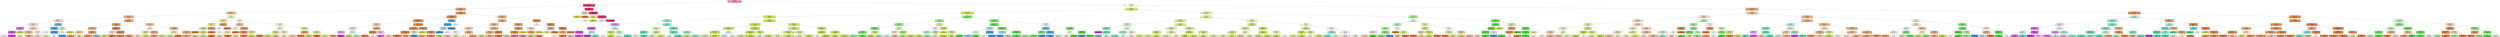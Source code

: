 digraph Tree {
node [shape=box, style="filled, rounded", color="black", fontname=helvetica] ;
edge [fontname=helvetica] ;
0 [label="lonVelocity <= 0.0\ngini = 0.563\nsamples = 419922\nvalue = [78277, 76281, 4397, 4365, 628, 8, 904, 255062]\nclass = still", fillcolor="#f299b6"] ;
1 [label="lonVelocity <= -0.0\ngini = 0.054\nsamples = 262318\nvalue = [5547, 1512, 46, 37, 81, 1, 35, 255059]\nclass = still", fillcolor="#e63f76"] ;
0 -> 1 [labeldistance=2.5, labelangle=45, headlabel="True"] ;
2 [label="lonAcceleration <= -0.003\ngini = 0.372\nsamples = 7249\nvalue = [5543, 1507, 46, 37, 81, 0, 35, 0]\nclass = slower", fillcolor="#eda674"] ;
1 -> 2 ;
3 [label="lonVelocity <= -0.003\ngini = 0.473\nsamples = 3087\nvalue = [2014, 980, 20, 17, 39, 0, 17, 0]\nclass = slower", fillcolor="#f2c19e"] ;
2 -> 3 ;
4 [label="lonAcceleration <= -0.071\ngini = 0.438\nsamples = 2455\nvalue = [1725, 638, 19, 17, 39, 0, 17, 0]\nclass = slower", fillcolor="#efb489"] ;
3 -> 4 ;
5 [label="latAcceleration <= 0.3\ngini = 0.579\nsamples = 673\nvalue = [356, 250, 10, 11, 30, 0, 16, 0]\nclass = slower", fillcolor="#f8dfcd"] ;
4 -> 5 ;
6 [label="latAcceleration <= -0.355\ngini = 0.553\nsamples = 645\nvalue = [353, 247, 8, 11, 10, 0, 16, 0]\nclass = slower", fillcolor="#f8ddca"] ;
5 -> 6 ;
7 [label="3_xAcceleration <= 0.029\ngini = 0.436\nsamples = 15\nvalue = [0, 2, 1, 1, 0, 0, 11, 0]\nclass = turn-right", fillcolor="#e376ed"] ;
6 -> 7 ;
8 [label="yVelocity <= -0.477\ngini = 0.272\nsamples = 13\nvalue = [0, 0, 1, 1, 0, 0, 11, 0]\nclass = turn-right", fillcolor="#de5ae9"] ;
7 -> 8 ;
9 [label="gini = 0.5\nsamples = 2\nvalue = [0, 0, 1, 1, 0, 0, 0, 0]\nclass = easy-turn-left", fillcolor="#ffffff"] ;
8 -> 9 ;
10 [label="gini = 0.0\nsamples = 11\nvalue = [0, 0, 0, 0, 0, 0, 11, 0]\nclass = turn-right", fillcolor="#d739e5"] ;
8 -> 10 ;
11 [label="gini = 0.0\nsamples = 2\nvalue = [0, 2, 0, 0, 0, 0, 0, 0]\nclass = faster", fillcolor="#c8e539"] ;
7 -> 11 ;
12 [label="trackLifetime <= 487.5\ngini = 0.534\nsamples = 630\nvalue = [353, 245, 7, 10, 10, 0, 5, 0]\nclass = slower", fillcolor="#f8dcc7"] ;
6 -> 12 ;
13 [label="lonAcceleration <= -0.333\ngini = 0.484\nsamples = 365\nvalue = [237, 112, 4, 2, 7, 0, 3, 0]\nclass = slower", fillcolor="#f2c19d"] ;
12 -> 13 ;
14 [label="gini = 0.544\nsamples = 54\nvalue = [22, 29, 1, 0, 2, 0, 0, 0]\nclass = faster", fillcolor="#f3f9d4"] ;
13 -> 14 ;
15 [label="gini = 0.45\nsamples = 311\nvalue = [215, 83, 3, 2, 5, 0, 3, 0]\nclass = slower", fillcolor="#f0b68c"] ;
13 -> 15 ;
16 [label="lonVelocity <= -0.068\ngini = 0.555\nsamples = 265\nvalue = [116, 133, 3, 8, 3, 0, 2, 0]\nclass = faster", fillcolor="#f9fce8"] ;
12 -> 16 ;
17 [label="gini = 0.557\nsamples = 124\nvalue = [67, 48, 3, 3, 1, 0, 2, 0]\nclass = slower", fillcolor="#f8e0ce"] ;
16 -> 17 ;
18 [label="gini = 0.514\nsamples = 141\nvalue = [49, 85, 0, 5, 2, 0, 0, 0]\nclass = faster", fillcolor="#e9f5b2"] ;
16 -> 18 ;
19 [label="3_xCenter <= 89.315\ngini = 0.462\nsamples = 28\nvalue = [3, 3, 2, 0, 20, 0, 0, 0]\nclass = turn-left", fillcolor="#78bced"] ;
5 -> 19 ;
20 [label="yAcceleration <= -0.022\ngini = 0.295\nsamples = 24\nvalue = [2, 1, 1, 0, 20, 0, 0, 0]\nclass = turn-left", fillcolor="#5dafea"] ;
19 -> 20 ;
21 [label="gini = 0.5\nsamples = 2\nvalue = [1, 1, 0, 0, 0, 0, 0, 0]\nclass = slower", fillcolor="#ffffff"] ;
20 -> 21 ;
22 [label="3_yAcceleration <= -0.201\ngini = 0.169\nsamples = 22\nvalue = [1, 0, 1, 0, 20, 0, 0, 0]\nclass = turn-left", fillcolor="#4ca6e7"] ;
20 -> 22 ;
23 [label="gini = 0.667\nsamples = 3\nvalue = [1, 0, 1, 0, 1, 0, 0, 0]\nclass = slower", fillcolor="#ffffff"] ;
22 -> 23 ;
24 [label="gini = 0.0\nsamples = 19\nvalue = [0, 0, 0, 0, 19, 0, 0, 0]\nclass = turn-left", fillcolor="#399de5"] ;
22 -> 24 ;
25 [label="3_yVelocity <= 0.621\ngini = 0.625\nsamples = 4\nvalue = [1, 2, 1, 0, 0, 0, 0, 0]\nclass = faster", fillcolor="#edf6bd"] ;
19 -> 25 ;
26 [label="gini = 0.5\nsamples = 2\nvalue = [1, 0, 1, 0, 0, 0, 0, 0]\nclass = slower", fillcolor="#ffffff"] ;
25 -> 26 ;
27 [label="gini = 0.0\nsamples = 2\nvalue = [0, 2, 0, 0, 0, 0, 0, 0]\nclass = faster", fillcolor="#c8e539"] ;
25 -> 27 ;
28 [label="lonVelocity <= -0.008\ngini = 0.362\nsamples = 1782\nvalue = [1369, 388, 9, 6, 9, 0, 1, 0]\nclass = slower", fillcolor="#eda674"] ;
4 -> 28 ;
29 [label="length <= 1.434\ngini = 0.304\nsamples = 1195\nvalue = [978, 194, 7, 6, 9, 0, 1, 0]\nclass = slower", fillcolor="#eb9c64"] ;
28 -> 29 ;
30 [label="lonAcceleration <= -0.033\ngini = 0.404\nsamples = 637\nvalue = [470, 144, 7, 6, 9, 0, 1, 0]\nclass = slower", fillcolor="#eeac7c"] ;
29 -> 30 ;
31 [label="lonVelocity <= -0.023\ngini = 0.511\nsamples = 215\nvalue = [129, 77, 3, 2, 3, 0, 1, 0]\nclass = slower", fillcolor="#f5d0b4"] ;
30 -> 31 ;
32 [label="gini = 0.397\nsamples = 140\nvalue = [105, 28, 3, 1, 2, 0, 1, 0]\nclass = slower", fillcolor="#eda877"] ;
31 -> 32 ;
33 [label="gini = 0.47\nsamples = 75\nvalue = [24, 49, 0, 1, 1, 0, 0, 0]\nclass = faster", fillcolor="#e4f29e"] ;
31 -> 33 ;
34 [label="yAcceleration <= 0.147\ngini = 0.321\nsamples = 422\nvalue = [341, 67, 4, 4, 6, 0, 0, 0]\nclass = slower", fillcolor="#eb9e66"] ;
30 -> 34 ;
35 [label="gini = 0.302\nsamples = 416\nvalue = [341, 67, 3, 3, 2, 0, 0, 0]\nclass = slower", fillcolor="#eb9c64"] ;
34 -> 35 ;
36 [label="gini = 0.5\nsamples = 6\nvalue = [0, 0, 1, 1, 4, 0, 0, 0]\nclass = turn-left", fillcolor="#88c4ef"] ;
34 -> 36 ;
37 [label="lonVelocity <= -0.203\ngini = 0.163\nsamples = 558\nvalue = [508, 50, 0, 0, 0, 0, 0, 0]\nclass = slower", fillcolor="#e88d4c"] ;
29 -> 37 ;
38 [label="2_distance <= 0.001\ngini = 0.494\nsamples = 9\nvalue = [5, 4, 0, 0, 0, 0, 0, 0]\nclass = slower", fillcolor="#fae6d7"] ;
37 -> 38 ;
39 [label="gini = 0.32\nsamples = 5\nvalue = [1, 4, 0, 0, 0, 0, 0, 0]\nclass = faster", fillcolor="#d6ec6a"] ;
38 -> 39 ;
40 [label="gini = 0.0\nsamples = 4\nvalue = [4, 0, 0, 0, 0, 0, 0, 0]\nclass = slower", fillcolor="#e58139"] ;
38 -> 40 ;
41 [label="3_xVelocity <= 2.536\ngini = 0.154\nsamples = 549\nvalue = [503, 46, 0, 0, 0, 0, 0, 0]\nclass = slower", fillcolor="#e78d4b"] ;
37 -> 41 ;
42 [label="gini = 0.123\nsamples = 470\nvalue = [439, 31, 0, 0, 0, 0, 0, 0]\nclass = slower", fillcolor="#e78a47"] ;
41 -> 42 ;
43 [label="gini = 0.308\nsamples = 79\nvalue = [64, 15, 0, 0, 0, 0, 0, 0]\nclass = slower", fillcolor="#eb9f67"] ;
41 -> 43 ;
44 [label="lonAcceleration <= -0.023\ngini = 0.447\nsamples = 587\nvalue = [391, 194, 2, 0, 0, 0, 0, 0]\nclass = slower", fillcolor="#f2c09c"] ;
28 -> 44 ;
45 [label="length <= 4.135\ngini = 0.515\nsamples = 128\nvalue = [62, 64, 2, 0, 0, 0, 0, 0]\nclass = faster", fillcolor="#fdfef9"] ;
44 -> 45 ;
46 [label="2_distance <= 0.001\ngini = 0.477\nsamples = 78\nvalue = [26, 50, 2, 0, 0, 0, 0, 0]\nclass = faster", fillcolor="#e6f3a4"] ;
45 -> 46 ;
47 [label="gini = 0.491\nsamples = 30\nvalue = [17, 13, 0, 0, 0, 0, 0, 0]\nclass = slower", fillcolor="#f9e1d0"] ;
46 -> 47 ;
48 [label="gini = 0.369\nsamples = 48\nvalue = [9, 37, 2, 0, 0, 0, 0, 0]\nclass = faster", fillcolor="#d8ec71"] ;
46 -> 48 ;
49 [label="1_xVelocity <= 2.608\ngini = 0.403\nsamples = 50\nvalue = [36, 14, 0, 0, 0, 0, 0, 0]\nclass = slower", fillcolor="#efb286"] ;
45 -> 49 ;
50 [label="gini = 0.283\nsamples = 41\nvalue = [34, 7, 0, 0, 0, 0, 0, 0]\nclass = slower", fillcolor="#ea9b62"] ;
49 -> 50 ;
51 [label="gini = 0.346\nsamples = 9\nvalue = [2, 7, 0, 0, 0, 0, 0, 0]\nclass = faster", fillcolor="#d8ec72"] ;
49 -> 51 ;
52 [label="xVelocity <= -0.012\ngini = 0.406\nsamples = 459\nvalue = [329, 130, 0, 0, 0, 0, 0, 0]\nclass = slower", fillcolor="#efb387"] ;
44 -> 52 ;
53 [label="3_yCenter <= -21.498\ngini = 0.466\nsamples = 27\nvalue = [10, 17, 0, 0, 0, 0, 0, 0]\nclass = faster", fillcolor="#e8f4ad"] ;
52 -> 53 ;
54 [label="gini = 0.351\nsamples = 22\nvalue = [5, 17, 0, 0, 0, 0, 0, 0]\nclass = faster", fillcolor="#d8ed73"] ;
53 -> 54 ;
55 [label="gini = 0.0\nsamples = 5\nvalue = [5, 0, 0, 0, 0, 0, 0, 0]\nclass = slower", fillcolor="#e58139"] ;
53 -> 55 ;
56 [label="heading <= 323.35\ngini = 0.386\nsamples = 432\nvalue = [319, 113, 0, 0, 0, 0, 0, 0]\nclass = slower", fillcolor="#eeae7f"] ;
52 -> 56 ;
57 [label="gini = 0.374\nsamples = 422\nvalue = [317, 105, 0, 0, 0, 0, 0, 0]\nclass = slower", fillcolor="#eeab7b"] ;
56 -> 57 ;
58 [label="gini = 0.32\nsamples = 10\nvalue = [2, 8, 0, 0, 0, 0, 0, 0]\nclass = faster", fillcolor="#d6ec6a"] ;
56 -> 58 ;
59 [label="lonAcceleration <= -0.024\ngini = 0.498\nsamples = 632\nvalue = [289, 342, 1, 0, 0, 0, 0, 0]\nclass = faster", fillcolor="#f7fbe0"] ;
3 -> 59 ;
60 [label="xVelocity <= 0.025\ngini = 0.444\nsamples = 147\nvalue = [47, 99, 1, 0, 0, 0, 0, 0]\nclass = faster", fillcolor="#e2f198"] ;
59 -> 60 ;
61 [label="latAcceleration <= 0.058\ngini = 0.424\nsamples = 140\nvalue = [41, 98, 1, 0, 0, 0, 0, 0]\nclass = faster", fillcolor="#dff08d"] ;
60 -> 61 ;
62 [label="xCenter <= 30.46\ngini = 0.399\nsamples = 133\nvalue = [35, 97, 1, 0, 0, 0, 0, 0]\nclass = faster", fillcolor="#dcef82"] ;
61 -> 62 ;
63 [label="gini = 0.0\nsamples = 4\nvalue = [4, 0, 0, 0, 0, 0, 0, 0]\nclass = slower", fillcolor="#e58139"] ;
62 -> 63 ;
64 [label="1_yCenter <= -12.601\ngini = 0.377\nsamples = 129\nvalue = [31, 97, 1, 0, 0, 0, 0, 0]\nclass = faster", fillcolor="#daed7a"] ;
62 -> 64 ;
65 [label="gini = 0.364\nsamples = 127\nvalue = [29, 97, 1, 0, 0, 0, 0, 0]\nclass = faster", fillcolor="#d9ed76"] ;
64 -> 65 ;
66 [label="gini = 0.0\nsamples = 2\nvalue = [2, 0, 0, 0, 0, 0, 0, 0]\nclass = slower", fillcolor="#e58139"] ;
64 -> 66 ;
67 [label="1_yVelocity <= 1.027\ngini = 0.245\nsamples = 7\nvalue = [6, 1, 0, 0, 0, 0, 0, 0]\nclass = slower", fillcolor="#e9965a"] ;
61 -> 67 ;
68 [label="gini = 0.0\nsamples = 5\nvalue = [5, 0, 0, 0, 0, 0, 0, 0]\nclass = slower", fillcolor="#e58139"] ;
67 -> 68 ;
69 [label="gini = 0.5\nsamples = 2\nvalue = [1, 1, 0, 0, 0, 0, 0, 0]\nclass = slower", fillcolor="#ffffff"] ;
67 -> 69 ;
70 [label="3_xCenter <= 38.826\ngini = 0.245\nsamples = 7\nvalue = [6, 1, 0, 0, 0, 0, 0, 0]\nclass = slower", fillcolor="#e9965a"] ;
60 -> 70 ;
71 [label="gini = 0.5\nsamples = 2\nvalue = [1, 1, 0, 0, 0, 0, 0, 0]\nclass = slower", fillcolor="#ffffff"] ;
70 -> 71 ;
72 [label="gini = 0.0\nsamples = 5\nvalue = [5, 0, 0, 0, 0, 0, 0, 0]\nclass = slower", fillcolor="#e58139"] ;
70 -> 72 ;
73 [label="lonVelocity <= -0.002\ngini = 0.5\nsamples = 485\nvalue = [242, 243, 0, 0, 0, 0, 0, 0]\nclass = faster", fillcolor="#fffffe"] ;
59 -> 73 ;
74 [label="lonAcceleration <= -0.009\ngini = 0.439\nsamples = 120\nvalue = [81, 39, 0, 0, 0, 0, 0, 0]\nclass = slower", fillcolor="#f2be98"] ;
73 -> 74 ;
75 [label="1_yAcceleration <= 0.35\ngini = 0.5\nsamples = 54\nvalue = [27, 27, 0, 0, 0, 0, 0, 0]\nclass = slower", fillcolor="#ffffff"] ;
74 -> 75 ;
76 [label="2_yVelocity <= 2.592\ngini = 0.485\nsamples = 46\nvalue = [19, 27, 0, 0, 0, 0, 0, 0]\nclass = faster", fillcolor="#eff7c4"] ;
75 -> 76 ;
77 [label="gini = 0.45\nsamples = 41\nvalue = [14, 27, 0, 0, 0, 0, 0, 0]\nclass = faster", fillcolor="#e5f2a0"] ;
76 -> 77 ;
78 [label="gini = 0.0\nsamples = 5\nvalue = [5, 0, 0, 0, 0, 0, 0, 0]\nclass = slower", fillcolor="#e58139"] ;
76 -> 78 ;
79 [label="gini = 0.0\nsamples = 8\nvalue = [8, 0, 0, 0, 0, 0, 0, 0]\nclass = slower", fillcolor="#e58139"] ;
75 -> 79 ;
80 [label="2_yVelocity <= 6.786\ngini = 0.298\nsamples = 66\nvalue = [54, 12, 0, 0, 0, 0, 0, 0]\nclass = slower", fillcolor="#eb9d65"] ;
74 -> 80 ;
81 [label="2_yAcceleration <= -0.567\ngini = 0.209\nsamples = 59\nvalue = [52, 7, 0, 0, 0, 0, 0, 0]\nclass = slower", fillcolor="#e89254"] ;
80 -> 81 ;
82 [label="gini = 0.444\nsamples = 3\nvalue = [1, 2, 0, 0, 0, 0, 0, 0]\nclass = faster", fillcolor="#e4f29c"] ;
81 -> 82 ;
83 [label="gini = 0.163\nsamples = 56\nvalue = [51, 5, 0, 0, 0, 0, 0, 0]\nclass = slower", fillcolor="#e88d4c"] ;
81 -> 83 ;
84 [label="latAcceleration <= 0.012\ngini = 0.408\nsamples = 7\nvalue = [2, 5, 0, 0, 0, 0, 0, 0]\nclass = faster", fillcolor="#deef88"] ;
80 -> 84 ;
85 [label="gini = 0.0\nsamples = 5\nvalue = [0, 5, 0, 0, 0, 0, 0, 0]\nclass = faster", fillcolor="#c8e539"] ;
84 -> 85 ;
86 [label="gini = 0.0\nsamples = 2\nvalue = [2, 0, 0, 0, 0, 0, 0, 0]\nclass = slower", fillcolor="#e58139"] ;
84 -> 86 ;
87 [label="2_yCenter <= -26.274\ngini = 0.493\nsamples = 365\nvalue = [161, 204, 0, 0, 0, 0, 0, 0]\nclass = faster", fillcolor="#f3fad5"] ;
73 -> 87 ;
88 [label="2_yAcceleration <= -0.525\ngini = 0.5\nsamples = 226\nvalue = [116, 110, 0, 0, 0, 0, 0, 0]\nclass = slower", fillcolor="#fef8f5"] ;
87 -> 88 ;
89 [label="xAcceleration <= 0.012\ngini = 0.34\nsamples = 23\nvalue = [5, 18, 0, 0, 0, 0, 0, 0]\nclass = faster", fillcolor="#d7ec70"] ;
88 -> 89 ;
90 [label="gini = 0.111\nsamples = 17\nvalue = [1, 16, 0, 0, 0, 0, 0, 0]\nclass = faster", fillcolor="#cbe745"] ;
89 -> 90 ;
91 [label="gini = 0.444\nsamples = 6\nvalue = [4, 2, 0, 0, 0, 0, 0, 0]\nclass = slower", fillcolor="#f2c09c"] ;
89 -> 91 ;
92 [label="3_xAcceleration <= -0.01\ngini = 0.496\nsamples = 203\nvalue = [111, 92, 0, 0, 0, 0, 0, 0]\nclass = slower", fillcolor="#fbe9dd"] ;
88 -> 92 ;
93 [label="gini = 0.484\nsamples = 73\nvalue = [30, 43, 0, 0, 0, 0, 0, 0]\nclass = faster", fillcolor="#eef7c3"] ;
92 -> 93 ;
94 [label="gini = 0.47\nsamples = 130\nvalue = [81, 49, 0, 0, 0, 0, 0, 0]\nclass = slower", fillcolor="#f5cdb1"] ;
92 -> 94 ;
95 [label="1_distance <= 0.0\ngini = 0.438\nsamples = 139\nvalue = [45, 94, 0, 0, 0, 0, 0, 0]\nclass = faster", fillcolor="#e2f198"] ;
87 -> 95 ;
96 [label="3_xAcceleration <= 0.096\ngini = 0.337\nsamples = 14\nvalue = [11, 3, 0, 0, 0, 0, 0, 0]\nclass = slower", fillcolor="#eca36f"] ;
95 -> 96 ;
97 [label="gini = 0.0\nsamples = 11\nvalue = [11, 0, 0, 0, 0, 0, 0, 0]\nclass = slower", fillcolor="#e58139"] ;
96 -> 97 ;
98 [label="gini = 0.0\nsamples = 3\nvalue = [0, 3, 0, 0, 0, 0, 0, 0]\nclass = faster", fillcolor="#c8e539"] ;
96 -> 98 ;
99 [label="yVelocity <= -0.012\ngini = 0.396\nsamples = 125\nvalue = [34, 91, 0, 0, 0, 0, 0, 0]\nclass = faster", fillcolor="#ddef83"] ;
95 -> 99 ;
100 [label="gini = 0.0\nsamples = 4\nvalue = [4, 0, 0, 0, 0, 0, 0, 0]\nclass = slower", fillcolor="#e58139"] ;
99 -> 100 ;
101 [label="gini = 0.373\nsamples = 121\nvalue = [30, 91, 0, 0, 0, 0, 0, 0]\nclass = faster", fillcolor="#daee7a"] ;
99 -> 101 ;
102 [label="lonVelocity <= -0.004\ngini = 0.265\nsamples = 4162\nvalue = [3529, 527, 26, 20, 42, 0, 18, 0]\nclass = slower", fillcolor="#ea975b"] ;
2 -> 102 ;
103 [label="latAcceleration <= 0.506\ngini = 0.186\nsamples = 2987\nvalue = [2687, 198, 25, 18, 42, 0, 17, 0]\nclass = slower", fillcolor="#e88f4e"] ;
102 -> 103 ;
104 [label="latAcceleration <= -0.218\ngini = 0.176\nsamples = 2967\nvalue = [2685, 198, 23, 18, 26, 0, 17, 0]\nclass = slower", fillcolor="#e88e4d"] ;
103 -> 104 ;
105 [label="latVelocity <= -0.027\ngini = 0.638\nsamples = 57\nvalue = [30, 4, 1, 8, 0, 0, 14, 0]\nclass = slower", fillcolor="#f5d0b5"] ;
104 -> 105 ;
106 [label="2_xAcceleration <= -0.054\ngini = 0.726\nsamples = 24\nvalue = [6, 4, 0, 5, 0, 0, 9, 0]\nclass = turn-right", fillcolor="#f8defb"] ;
105 -> 106 ;
107 [label="lonAcceleration <= 0.081\ngini = 0.463\nsamples = 11\nvalue = [4, 0, 0, 0, 0, 0, 7, 0]\nclass = turn-right", fillcolor="#eeaaf4"] ;
106 -> 107 ;
108 [label="gini = 0.32\nsamples = 5\nvalue = [4, 0, 0, 0, 0, 0, 1, 0]\nclass = slower", fillcolor="#eca06a"] ;
107 -> 108 ;
109 [label="gini = 0.0\nsamples = 6\nvalue = [0, 0, 0, 0, 0, 0, 6, 0]\nclass = turn-right", fillcolor="#d739e5"] ;
107 -> 109 ;
110 [label="lonAcceleration <= 0.038\ngini = 0.71\nsamples = 13\nvalue = [2, 4, 0, 5, 0, 0, 2, 0]\nclass = easy-turn-right", fillcolor="#e9fcf6"] ;
106 -> 110 ;
111 [label="gini = 0.0\nsamples = 3\nvalue = [0, 3, 0, 0, 0, 0, 0, 0]\nclass = faster", fillcolor="#c8e539"] ;
110 -> 111 ;
112 [label="gini = 0.66\nsamples = 10\nvalue = [2, 1, 0, 5, 0, 0, 2, 0]\nclass = easy-turn-right", fillcolor="#b5f5e0"] ;
110 -> 112 ;
113 [label="xVelocity <= 0.108\ngini = 0.439\nsamples = 33\nvalue = [24, 0, 1, 3, 0, 0, 5, 0]\nclass = slower", fillcolor="#edaa79"] ;
105 -> 113 ;
114 [label="xCenter <= 110.011\ngini = 0.156\nsamples = 24\nvalue = [22, 0, 0, 1, 0, 0, 1, 0]\nclass = slower", fillcolor="#e78c4a"] ;
113 -> 114 ;
115 [label="gini = 0.0\nsamples = 22\nvalue = [22, 0, 0, 0, 0, 0, 0, 0]\nclass = slower", fillcolor="#e58139"] ;
114 -> 115 ;
116 [label="gini = 0.5\nsamples = 2\nvalue = [0, 0, 0, 1, 0, 0, 1, 0]\nclass = easy-turn-right", fillcolor="#ffffff"] ;
114 -> 116 ;
117 [label="xAcceleration <= -0.257\ngini = 0.691\nsamples = 9\nvalue = [2, 0, 1, 2, 0, 0, 4, 0]\nclass = turn-right", fillcolor="#f4c6f8"] ;
113 -> 117 ;
118 [label="gini = 0.32\nsamples = 5\nvalue = [0, 0, 0, 1, 0, 0, 4, 0]\nclass = turn-right", fillcolor="#e16aec"] ;
117 -> 118 ;
119 [label="gini = 0.625\nsamples = 4\nvalue = [2, 0, 1, 1, 0, 0, 0, 0]\nclass = slower", fillcolor="#f6d5bd"] ;
117 -> 119 ;
120 [label="lonVelocity <= -0.009\ngini = 0.163\nsamples = 2910\nvalue = [2655, 194, 22, 10, 26, 0, 3, 0]\nclass = slower", fillcolor="#e78d4c"] ;
104 -> 120 ;
121 [label="xVelocity <= 0.326\ngini = 0.126\nsamples = 1988\nvalue = [1857, 72, 22, 9, 25, 0, 3, 0]\nclass = slower", fillcolor="#e78a47"] ;
120 -> 121 ;
122 [label="latAcceleration <= 0.2\ngini = 0.114\nsamples = 1960\nvalue = [1843, 70, 21, 8, 15, 0, 3, 0]\nclass = slower", fillcolor="#e78945"] ;
121 -> 122 ;
123 [label="gini = 0.102\nsamples = 1899\nvalue = [1798, 68, 16, 8, 6, 0, 3, 0]\nclass = slower", fillcolor="#e68844"] ;
122 -> 123 ;
124 [label="gini = 0.426\nsamples = 61\nvalue = [45, 2, 5, 0, 9, 0, 0, 0]\nclass = slower", fillcolor="#eda876"] ;
122 -> 124 ;
125 [label="1_yAcceleration <= -0.169\ngini = 0.615\nsamples = 28\nvalue = [14, 2, 1, 1, 10, 0, 0, 0]\nclass = slower", fillcolor="#f9e3d3"] ;
121 -> 125 ;
126 [label="gini = 0.0\nsamples = 7\nvalue = [0, 0, 0, 0, 7, 0, 0, 0]\nclass = turn-left", fillcolor="#399de5"] ;
125 -> 126 ;
127 [label="gini = 0.522\nsamples = 21\nvalue = [14, 2, 1, 1, 3, 0, 0, 0]\nclass = slower", fillcolor="#efb286"] ;
125 -> 127 ;
128 [label="3_xAcceleration <= -2.516\ngini = 0.233\nsamples = 922\nvalue = [798, 122, 0, 1, 1, 0, 0, 0]\nclass = slower", fillcolor="#e99558"] ;
120 -> 128 ;
129 [label="gini = 0.0\nsamples = 2\nvalue = [0, 2, 0, 0, 0, 0, 0, 0]\nclass = faster", fillcolor="#c8e539"] ;
128 -> 129 ;
130 [label="2_yVelocity <= 10.122\ngini = 0.231\nsamples = 920\nvalue = [798, 120, 0, 1, 1, 0, 0, 0]\nclass = slower", fillcolor="#e99457"] ;
128 -> 130 ;
131 [label="gini = 0.228\nsamples = 918\nvalue = [798, 118, 0, 1, 1, 0, 0, 0]\nclass = slower", fillcolor="#e99457"] ;
130 -> 131 ;
132 [label="gini = 0.0\nsamples = 2\nvalue = [0, 2, 0, 0, 0, 0, 0, 0]\nclass = faster", fillcolor="#c8e539"] ;
130 -> 132 ;
133 [label="heading <= 238.768\ngini = 0.34\nsamples = 20\nvalue = [2, 0, 2, 0, 16, 0, 0, 0]\nclass = turn-left", fillcolor="#65b3eb"] ;
103 -> 133 ;
134 [label="yVelocity <= -0.33\ngini = 0.204\nsamples = 18\nvalue = [1, 0, 1, 0, 16, 0, 0, 0]\nclass = turn-left", fillcolor="#50a9e8"] ;
133 -> 134 ;
135 [label="xAcceleration <= -0.621\ngini = 0.625\nsamples = 4\nvalue = [1, 0, 1, 0, 2, 0, 0, 0]\nclass = turn-left", fillcolor="#bddef6"] ;
134 -> 135 ;
136 [label="gini = 0.0\nsamples = 2\nvalue = [0, 0, 0, 0, 2, 0, 0, 0]\nclass = turn-left", fillcolor="#399de5"] ;
135 -> 136 ;
137 [label="gini = 0.5\nsamples = 2\nvalue = [1, 0, 1, 0, 0, 0, 0, 0]\nclass = slower", fillcolor="#ffffff"] ;
135 -> 137 ;
138 [label="gini = 0.0\nsamples = 14\nvalue = [0, 0, 0, 0, 14, 0, 0, 0]\nclass = turn-left", fillcolor="#399de5"] ;
134 -> 138 ;
139 [label="gini = 0.5\nsamples = 2\nvalue = [1, 0, 1, 0, 0, 0, 0, 0]\nclass = slower", fillcolor="#ffffff"] ;
133 -> 139 ;
140 [label="lonAcceleration <= 0.046\ngini = 0.408\nsamples = 1175\nvalue = [842, 329, 1, 2, 0, 0, 1, 0]\nclass = slower", fillcolor="#efb387"] ;
102 -> 140 ;
141 [label="2_yAcceleration <= 0.238\ngini = 0.416\nsamples = 1109\nvalue = [782, 326, 0, 0, 0, 0, 1, 0]\nclass = slower", fillcolor="#f0b68c"] ;
140 -> 141 ;
142 [label="2_xVelocity <= -0.0\ngini = 0.432\nsamples = 945\nvalue = [647, 297, 0, 0, 0, 0, 1, 0]\nclass = slower", fillcolor="#f1bb94"] ;
141 -> 142 ;
143 [label="heading <= 208.606\ngini = 0.471\nsamples = 345\nvalue = [214, 131, 0, 0, 0, 0, 0, 0]\nclass = slower", fillcolor="#f5ceb2"] ;
142 -> 143 ;
144 [label="xAcceleration <= 0.001\ngini = 0.5\nsamples = 167\nvalue = [86, 81, 0, 0, 0, 0, 0, 0]\nclass = slower", fillcolor="#fdf8f3"] ;
143 -> 144 ;
145 [label="gini = 0.471\nsamples = 103\nvalue = [64, 39, 0, 0, 0, 0, 0, 0]\nclass = slower", fillcolor="#f5ceb2"] ;
144 -> 145 ;
146 [label="gini = 0.451\nsamples = 64\nvalue = [22, 42, 0, 0, 0, 0, 0, 0]\nclass = faster", fillcolor="#e5f3a1"] ;
144 -> 146 ;
147 [label="lonAcceleration <= -0.0\ngini = 0.404\nsamples = 178\nvalue = [128, 50, 0, 0, 0, 0, 0, 0]\nclass = slower", fillcolor="#efb286"] ;
143 -> 147 ;
148 [label="gini = 0.5\nsamples = 40\nvalue = [20, 20, 0, 0, 0, 0, 0, 0]\nclass = slower", fillcolor="#ffffff"] ;
147 -> 148 ;
149 [label="gini = 0.34\nsamples = 138\nvalue = [108, 30, 0, 0, 0, 0, 0, 0]\nclass = slower", fillcolor="#eca470"] ;
147 -> 149 ;
150 [label="1_yVelocity <= 7.255\ngini = 0.403\nsamples = 600\nvalue = [433, 166, 0, 0, 0, 0, 1, 0]\nclass = slower", fillcolor="#efb185"] ;
142 -> 150 ;
151 [label="lonVelocity <= -0.003\ngini = 0.417\nsamples = 559\nvalue = [394, 164, 0, 0, 0, 0, 1, 0]\nclass = slower", fillcolor="#f0b68c"] ;
150 -> 151 ;
152 [label="gini = 0.346\nsamples = 9\nvalue = [2, 7, 0, 0, 0, 0, 0, 0]\nclass = faster", fillcolor="#d8ec72"] ;
151 -> 152 ;
153 [label="gini = 0.411\nsamples = 550\nvalue = [392, 157, 0, 0, 0, 0, 1, 0]\nclass = slower", fillcolor="#efb489"] ;
151 -> 153 ;
154 [label="1_yAcceleration <= 0.413\ngini = 0.093\nsamples = 41\nvalue = [39, 2, 0, 0, 0, 0, 0, 0]\nclass = slower", fillcolor="#e68743"] ;
150 -> 154 ;
155 [label="gini = 0.0\nsamples = 35\nvalue = [35, 0, 0, 0, 0, 0, 0, 0]\nclass = slower", fillcolor="#e58139"] ;
154 -> 155 ;
156 [label="gini = 0.444\nsamples = 6\nvalue = [4, 2, 0, 0, 0, 0, 0, 0]\nclass = slower", fillcolor="#f2c09c"] ;
154 -> 156 ;
157 [label="3_xAcceleration <= 0.073\ngini = 0.291\nsamples = 164\nvalue = [135, 29, 0, 0, 0, 0, 0, 0]\nclass = slower", fillcolor="#eb9c64"] ;
141 -> 157 ;
158 [label="2_distance <= 0.068\ngini = 0.222\nsamples = 134\nvalue = [117, 17, 0, 0, 0, 0, 0, 0]\nclass = slower", fillcolor="#e99356"] ;
157 -> 158 ;
159 [label="2_distance <= 0.002\ngini = 0.201\nsamples = 132\nvalue = [117, 15, 0, 0, 0, 0, 0, 0]\nclass = slower", fillcolor="#e89152"] ;
158 -> 159 ;
160 [label="gini = 0.076\nsamples = 76\nvalue = [73, 3, 0, 0, 0, 0, 0, 0]\nclass = slower", fillcolor="#e68641"] ;
159 -> 160 ;
161 [label="gini = 0.337\nsamples = 56\nvalue = [44, 12, 0, 0, 0, 0, 0, 0]\nclass = slower", fillcolor="#eca36f"] ;
159 -> 161 ;
162 [label="gini = 0.0\nsamples = 2\nvalue = [0, 2, 0, 0, 0, 0, 0, 0]\nclass = faster", fillcolor="#c8e539"] ;
158 -> 162 ;
163 [label="xAcceleration <= -0.0\ngini = 0.48\nsamples = 30\nvalue = [18, 12, 0, 0, 0, 0, 0, 0]\nclass = slower", fillcolor="#f6d5bd"] ;
157 -> 163 ;
164 [label="3_distance <= 0.0\ngini = 0.34\nsamples = 23\nvalue = [18, 5, 0, 0, 0, 0, 0, 0]\nclass = slower", fillcolor="#eca470"] ;
163 -> 164 ;
165 [label="gini = 0.0\nsamples = 2\nvalue = [0, 2, 0, 0, 0, 0, 0, 0]\nclass = faster", fillcolor="#c8e539"] ;
164 -> 165 ;
166 [label="gini = 0.245\nsamples = 21\nvalue = [18, 3, 0, 0, 0, 0, 0, 0]\nclass = slower", fillcolor="#e9965a"] ;
164 -> 166 ;
167 [label="gini = 0.0\nsamples = 7\nvalue = [0, 7, 0, 0, 0, 0, 0, 0]\nclass = faster", fillcolor="#c8e539"] ;
163 -> 167 ;
168 [label="1_yCenter <= -81.451\ngini = 0.17\nsamples = 66\nvalue = [60, 3, 1, 2, 0, 0, 0, 0]\nclass = slower", fillcolor="#e78d4c"] ;
140 -> 168 ;
169 [label="gini = 0.5\nsamples = 2\nvalue = [0, 1, 0, 1, 0, 0, 0, 0]\nclass = faster", fillcolor="#ffffff"] ;
168 -> 169 ;
170 [label="xAcceleration <= -0.127\ngini = 0.12\nsamples = 64\nvalue = [60, 2, 1, 1, 0, 0, 0, 0]\nclass = slower", fillcolor="#e78946"] ;
168 -> 170 ;
171 [label="lonAcceleration <= 0.161\ngini = 0.43\nsamples = 11\nvalue = [8, 2, 1, 0, 0, 0, 0, 0]\nclass = slower", fillcolor="#eeab7b"] ;
170 -> 171 ;
172 [label="gini = 0.444\nsamples = 3\nvalue = [0, 2, 1, 0, 0, 0, 0, 0]\nclass = faster", fillcolor="#e4f29c"] ;
171 -> 172 ;
173 [label="gini = 0.0\nsamples = 8\nvalue = [8, 0, 0, 0, 0, 0, 0, 0]\nclass = slower", fillcolor="#e58139"] ;
171 -> 173 ;
174 [label="1_yVelocity <= -4.636\ngini = 0.037\nsamples = 53\nvalue = [52, 0, 0, 1, 0, 0, 0, 0]\nclass = slower", fillcolor="#e6833d"] ;
170 -> 174 ;
175 [label="yCenter <= -47.131\ngini = 0.375\nsamples = 4\nvalue = [3, 0, 0, 1, 0, 0, 0, 0]\nclass = slower", fillcolor="#eeab7b"] ;
174 -> 175 ;
176 [label="gini = 0.5\nsamples = 2\nvalue = [1, 0, 0, 1, 0, 0, 0, 0]\nclass = slower", fillcolor="#ffffff"] ;
175 -> 176 ;
177 [label="gini = 0.0\nsamples = 2\nvalue = [2, 0, 0, 0, 0, 0, 0, 0]\nclass = slower", fillcolor="#e58139"] ;
175 -> 177 ;
178 [label="gini = 0.0\nsamples = 49\nvalue = [49, 0, 0, 0, 0, 0, 0, 0]\nclass = slower", fillcolor="#e58139"] ;
174 -> 178 ;
179 [label="lonAcceleration <= -0.0\ngini = 0.0\nsamples = 255069\nvalue = [4, 5, 0, 0, 0, 1, 0, 255059]\nclass = still", fillcolor="#e53972"] ;
1 -> 179 ;
180 [label="xCenter <= 58.347\ngini = 0.48\nsamples = 5\nvalue = [3, 2, 0, 0, 0, 0, 0, 0]\nclass = slower", fillcolor="#f6d5bd"] ;
179 -> 180 ;
181 [label="gini = 0.0\nsamples = 2\nvalue = [0, 2, 0, 0, 0, 0, 0, 0]\nclass = faster", fillcolor="#c8e539"] ;
180 -> 181 ;
182 [label="gini = 0.0\nsamples = 3\nvalue = [3, 0, 0, 0, 0, 0, 0, 0]\nclass = slower", fillcolor="#e58139"] ;
180 -> 182 ;
183 [label="xAcceleration <= -0.001\ngini = 0.0\nsamples = 255064\nvalue = [1, 3, 0, 0, 0, 1, 0, 255059]\nclass = still", fillcolor="#e53972"] ;
179 -> 183 ;
184 [label="1_yCenter <= -33.701\ngini = 0.375\nsamples = 4\nvalue = [1, 3, 0, 0, 0, 0, 0, 0]\nclass = faster", fillcolor="#daee7b"] ;
183 -> 184 ;
185 [label="gini = 0.5\nsamples = 2\nvalue = [1, 1, 0, 0, 0, 0, 0, 0]\nclass = slower", fillcolor="#ffffff"] ;
184 -> 185 ;
186 [label="gini = 0.0\nsamples = 2\nvalue = [0, 2, 0, 0, 0, 0, 0, 0]\nclass = faster", fillcolor="#c8e539"] ;
184 -> 186 ;
187 [label="yCenter <= -89.443\ngini = 0.0\nsamples = 255060\nvalue = [0, 0, 0, 0, 0, 1, 0, 255059]\nclass = still", fillcolor="#e53972"] ;
183 -> 187 ;
188 [label="gini = 0.5\nsamples = 2\nvalue = [0, 0, 0, 0, 0, 1, 0, 1]\nclass = constant-speed", fillcolor="#ffffff"] ;
187 -> 188 ;
189 [label="gini = 0.0\nsamples = 255058\nvalue = [0, 0, 0, 0, 0, 0, 0, 255058]\nclass = still", fillcolor="#e53972"] ;
187 -> 189 ;
190 [label="lonAcceleration <= 0.013\ngini = 0.56\nsamples = 157604\nvalue = [72730, 74769, 4351, 4328, 547, 7, 869, 3]\nclass = faster", fillcolor="#fefefa"] ;
0 -> 190 [labeldistance=2.5, labelangle=-45, headlabel="False"] ;
191 [label="lonAcceleration <= -0.077\ngini = 0.412\nsamples = 83541\nvalue = [17081, 61660, 2331, 1640, 378, 5, 443, 3]\nclass = faster", fillcolor="#daee7a"] ;
190 -> 191 ;
192 [label="latAcceleration <= 0.999\ngini = 0.302\nsamples = 45705\nvalue = [4094, 37897, 1784, 1222, 335, 0, 373, 0]\nclass = faster", fillcolor="#d2ea5e"] ;
191 -> 192 ;
193 [label="latAcceleration <= -0.887\ngini = 0.261\nsamples = 44102\nvalue = [4050, 37663, 651, 1222, 143, 0, 373, 0]\nclass = faster", fillcolor="#d1e959"] ;
192 -> 193 ;
194 [label="latVelocity <= -0.569\ngini = 0.604\nsamples = 1313\nvalue = [52, 260, 0, 737, 0, 0, 264, 0]\nclass = easy-turn-right", fillcolor="#a6f3da"] ;
193 -> 194 ;
195 [label="latAcceleration <= -2.33\ngini = 0.468\nsamples = 303\nvalue = [1, 11, 0, 89, 0, 0, 202, 0]\nclass = turn-right", fillcolor="#ea96f1"] ;
194 -> 195 ;
196 [label="xVelocity <= 5.859\ngini = 0.258\nsamples = 185\nvalue = [0, 1, 0, 27, 0, 0, 157, 0]\nclass = turn-right", fillcolor="#de5cea"] ;
195 -> 196 ;
197 [label="2_yAcceleration <= -0.219\ngini = 0.207\nsamples = 172\nvalue = [0, 1, 0, 19, 0, 0, 152, 0]\nclass = turn-right", fillcolor="#dc53e8"] ;
196 -> 197 ;
198 [label="gini = 0.539\nsamples = 16\nvalue = [0, 1, 0, 6, 0, 0, 9, 0]\nclass = turn-right", fillcolor="#f3c4f7"] ;
197 -> 198 ;
199 [label="gini = 0.153\nsamples = 156\nvalue = [0, 0, 0, 13, 0, 0, 143, 0]\nclass = turn-right", fillcolor="#db4be7"] ;
197 -> 199 ;
200 [label="yCenter <= -26.794\ngini = 0.473\nsamples = 13\nvalue = [0, 0, 0, 8, 0, 0, 5, 0]\nclass = easy-turn-right", fillcolor="#b5f5e0"] ;
196 -> 200 ;
201 [label="gini = 0.0\nsamples = 3\nvalue = [0, 0, 0, 0, 0, 0, 3, 0]\nclass = turn-right", fillcolor="#d739e5"] ;
200 -> 201 ;
202 [label="gini = 0.32\nsamples = 10\nvalue = [0, 0, 0, 8, 0, 0, 2, 0]\nclass = easy-turn-right", fillcolor="#6aecc1"] ;
200 -> 202 ;
203 [label="width <= 0.831\ngini = 0.571\nsamples = 118\nvalue = [1, 10, 0, 62, 0, 0, 45, 0]\nclass = easy-turn-right", fillcolor="#d1f9ec"] ;
195 -> 203 ;
204 [label="latVelocity <= -1.102\ngini = 0.165\nsamples = 11\nvalue = [1, 10, 0, 0, 0, 0, 0, 0]\nclass = faster", fillcolor="#cee84d"] ;
203 -> 204 ;
205 [label="gini = 0.5\nsamples = 2\nvalue = [1, 1, 0, 0, 0, 0, 0, 0]\nclass = slower", fillcolor="#ffffff"] ;
204 -> 205 ;
206 [label="gini = 0.0\nsamples = 9\nvalue = [0, 9, 0, 0, 0, 0, 0, 0]\nclass = faster", fillcolor="#c8e539"] ;
204 -> 206 ;
207 [label="3_yVelocity <= 0.894\ngini = 0.487\nsamples = 107\nvalue = [0, 0, 0, 62, 0, 0, 45, 0]\nclass = easy-turn-right", fillcolor="#c9f8e8"] ;
203 -> 207 ;
208 [label="gini = 0.5\nsamples = 88\nvalue = [0, 0, 0, 44, 0, 0, 44, 0]\nclass = easy-turn-right", fillcolor="#ffffff"] ;
207 -> 208 ;
209 [label="gini = 0.1\nsamples = 19\nvalue = [0, 0, 0, 18, 0, 0, 1, 0]\nclass = easy-turn-right", fillcolor="#44e6b1"] ;
207 -> 209 ;
210 [label="yCenter <= -35.936\ngini = 0.521\nsamples = 1010\nvalue = [51, 249, 0, 648, 0, 0, 62, 0]\nclass = easy-turn-right", fillcolor="#97f1d3"] ;
194 -> 210 ;
211 [label="latAcceleration <= -2.44\ngini = 0.563\nsamples = 291\nvalue = [22, 159, 0, 106, 0, 0, 4, 0]\nclass = faster", fillcolor="#eff8c6"] ;
210 -> 211 ;
212 [label="yAcceleration <= 0.831\ngini = 0.331\nsamples = 62\nvalue = [2, 8, 0, 50, 0, 0, 2, 0]\nclass = easy-turn-right", fillcolor="#65ebbe"] ;
211 -> 212 ;
213 [label="gini = 0.611\nsamples = 6\nvalue = [0, 3, 0, 1, 0, 0, 2, 0]\nclass = faster", fillcolor="#f1f8ce"] ;
212 -> 213 ;
214 [label="gini = 0.225\nsamples = 56\nvalue = [2, 5, 0, 49, 0, 0, 0, 0]\nclass = easy-turn-right", fillcolor="#54e9b7"] ;
212 -> 214 ;
215 [label="lonVelocity <= 4.591\ngini = 0.498\nsamples = 229\nvalue = [20, 151, 0, 56, 0, 0, 2, 0]\nclass = faster", fillcolor="#e1f192"] ;
211 -> 215 ;
216 [label="gini = 0.586\nsamples = 65\nvalue = [6, 22, 0, 35, 0, 0, 2, 0]\nclass = easy-turn-right", fillcolor="#c3f7e6"] ;
215 -> 216 ;
217 [label="gini = 0.358\nsamples = 164\nvalue = [14, 129, 0, 21, 0, 0, 0, 0]\nclass = faster", fillcolor="#d5eb69"] ;
215 -> 217 ;
218 [label="latAcceleration <= -1.343\ngini = 0.408\nsamples = 719\nvalue = [29, 90, 0, 542, 0, 0, 58, 0]\nclass = easy-turn-right", fillcolor="#71ecc3"] ;
210 -> 218 ;
219 [label="latAcceleration <= -3.026\ngini = 0.274\nsamples = 449\nvalue = [6, 15, 0, 379, 0, 0, 49, 0]\nclass = easy-turn-right", fillcolor="#5ceabb"] ;
218 -> 219 ;
220 [label="gini = 0.5\nsamples = 30\nvalue = [0, 0, 0, 15, 0, 0, 15, 0]\nclass = easy-turn-right", fillcolor="#ffffff"] ;
219 -> 220 ;
221 [label="gini = 0.237\nsamples = 419\nvalue = [6, 15, 0, 364, 0, 0, 34, 0]\nclass = easy-turn-right", fillcolor="#55e9b8"] ;
219 -> 221 ;
222 [label="yVelocity <= -4.067\ngini = 0.55\nsamples = 270\nvalue = [23, 75, 0, 163, 0, 0, 9, 0]\nclass = easy-turn-right", fillcolor="#a6f3da"] ;
218 -> 222 ;
223 [label="gini = 0.255\nsamples = 20\nvalue = [0, 17, 0, 3, 0, 0, 0, 0]\nclass = faster", fillcolor="#d2ea5c"] ;
222 -> 223 ;
224 [label="gini = 0.527\nsamples = 250\nvalue = [23, 58, 0, 160, 0, 0, 9, 0]\nclass = easy-turn-right", fillcolor="#96f1d3"] ;
222 -> 224 ;
225 [label="lonAcceleration <= -0.332\ngini = 0.227\nsamples = 42789\nvalue = [3998, 37403, 651, 485, 143, 0, 109, 0]\nclass = faster", fillcolor="#d0e954"] ;
193 -> 225 ;
226 [label="lonVelocity <= 2.938\ngini = 0.1\nsamples = 18986\nvalue = [515, 18005, 213, 148, 62, 0, 43, 0]\nclass = faster", fillcolor="#cbe644"] ;
225 -> 226 ;
227 [label="latAcceleration <= 0.576\ngini = 0.207\nsamples = 6347\nvalue = [331, 5637, 148, 129, 62, 0, 40, 0]\nclass = faster", fillcolor="#cee850"] ;
226 -> 227 ;
228 [label="latAcceleration <= -0.283\ngini = 0.185\nsamples = 6182\nvalue = [321, 5571, 74, 129, 47, 0, 40, 0]\nclass = faster", fillcolor="#cee84e"] ;
227 -> 228 ;
229 [label="gini = 0.533\nsamples = 397\nvalue = [23, 254, 1, 88, 3, 0, 28, 0]\nclass = faster", fillcolor="#e1f195"] ;
228 -> 229 ;
230 [label="gini = 0.152\nsamples = 5785\nvalue = [298, 5317, 73, 41, 44, 0, 12, 0]\nclass = faster", fillcolor="#cde74a"] ;
228 -> 230 ;
231 [label="lonVelocity <= 1.205\ngini = 0.627\nsamples = 165\nvalue = [10, 66, 74, 0, 15, 0, 0, 0]\nclass = easy-turn-left", fillcolor="#f0fdef"] ;
227 -> 231 ;
232 [label="gini = 0.685\nsamples = 29\nvalue = [4, 4, 8, 0, 13, 0, 0, 0]\nclass = turn-left", fillcolor="#d0e8f9"] ;
231 -> 232 ;
233 [label="gini = 0.554\nsamples = 136\nvalue = [6, 62, 66, 0, 2, 0, 0, 0]\nclass = easy-turn-left", fillcolor="#f5fef4"] ;
231 -> 233 ;
234 [label="latAcceleration <= 0.847\ngini = 0.042\nsamples = 12639\nvalue = [184, 12368, 65, 19, 0, 0, 3, 0]\nclass = faster", fillcolor="#c9e63d"] ;
226 -> 234 ;
235 [label="latVelocity <= -0.393\ngini = 0.036\nsamples = 12459\nvalue = [180, 12232, 25, 19, 0, 0, 3, 0]\nclass = faster", fillcolor="#c9e53d"] ;
234 -> 235 ;
236 [label="gini = 0.365\nsamples = 72\nvalue = [3, 56, 12, 1, 0, 0, 0, 0]\nclass = faster", fillcolor="#d7ec6e"] ;
235 -> 236 ;
237 [label="gini = 0.034\nsamples = 12387\nvalue = [177, 12176, 13, 18, 0, 0, 3, 0]\nclass = faster", fillcolor="#c9e53c"] ;
235 -> 237 ;
238 [label="lonVelocity <= 4.022\ngini = 0.379\nsamples = 180\nvalue = [4, 136, 40, 0, 0, 0, 0, 0]\nclass = faster", fillcolor="#d9ed77"] ;
234 -> 238 ;
239 [label="gini = 0.516\nsamples = 49\nvalue = [1, 22, 26, 0, 0, 0, 0, 0]\nclass = easy-turn-left", fillcolor="#e4fbe2"] ;
238 -> 239 ;
240 [label="gini = 0.231\nsamples = 131\nvalue = [3, 114, 14, 0, 0, 0, 0, 0]\nclass = faster", fillcolor="#d0e956"] ;
238 -> 240 ;
241 [label="lonVelocity <= 4.683\ngini = 0.314\nsamples = 23803\nvalue = [3483, 19398, 438, 337, 81, 0, 66, 0]\nclass = faster", fillcolor="#d4eb64"] ;
225 -> 241 ;
242 [label="latAcceleration <= 0.349\ngini = 0.369\nsamples = 16419\nvalue = [2771, 12737, 430, 334, 81, 0, 66, 0]\nclass = faster", fillcolor="#d7ec6e"] ;
241 -> 242 ;
243 [label="latAcceleration <= -0.391\ngini = 0.344\nsamples = 15234\nvalue = [2566, 12066, 153, 329, 55, 0, 65, 0]\nclass = faster", fillcolor="#d6ec6b"] ;
242 -> 243 ;
244 [label="gini = 0.611\nsamples = 751\nvalue = [139, 412, 0, 173, 1, 0, 26, 0]\nclass = faster", fillcolor="#e8f4ad"] ;
243 -> 244 ;
245 [label="gini = 0.324\nsamples = 14483\nvalue = [2427, 11654, 153, 156, 54, 0, 39, 0]\nclass = faster", fillcolor="#d5eb67"] ;
243 -> 245 ;
246 [label="lonVelocity <= 3.366\ngini = 0.594\nsamples = 1185\nvalue = [205, 671, 277, 5, 26, 0, 1, 0]\nclass = faster", fillcolor="#e7f4a9"] ;
242 -> 246 ;
247 [label="gini = 0.632\nsamples = 958\nvalue = [176, 487, 263, 5, 26, 0, 1, 0]\nclass = faster", fillcolor="#edf7bf"] ;
246 -> 247 ;
248 [label="gini = 0.323\nsamples = 227\nvalue = [29, 184, 14, 0, 0, 0, 0, 0]\nclass = faster", fillcolor="#d4eb64"] ;
246 -> 248 ;
249 [label="trackLifetime <= 37.5\ngini = 0.177\nsamples = 7384\nvalue = [712, 6661, 8, 3, 0, 0, 0, 0]\nclass = faster", fillcolor="#cee84e"] ;
241 -> 249 ;
250 [label="2_yVelocity <= -9.619\ngini = 0.059\nsamples = 1566\nvalue = [46, 1518, 2, 0, 0, 0, 0, 0]\nclass = faster", fillcolor="#cae63f"] ;
249 -> 250 ;
251 [label="gini = 0.5\nsamples = 4\nvalue = [2, 2, 0, 0, 0, 0, 0, 0]\nclass = slower", fillcolor="#ffffff"] ;
250 -> 251 ;
252 [label="gini = 0.057\nsamples = 1562\nvalue = [44, 1516, 2, 0, 0, 0, 0, 0]\nclass = faster", fillcolor="#cae63f"] ;
250 -> 252 ;
253 [label="lonVelocity <= 12.511\ngini = 0.205\nsamples = 5818\nvalue = [666, 5143, 6, 3, 0, 0, 0, 0]\nclass = faster", fillcolor="#cfe853"] ;
249 -> 253 ;
254 [label="gini = 0.252\nsamples = 3829\nvalue = [555, 3265, 6, 3, 0, 0, 0, 0]\nclass = faster", fillcolor="#d1e95b"] ;
253 -> 254 ;
255 [label="gini = 0.105\nsamples = 1989\nvalue = [111, 1878, 0, 0, 0, 0, 0, 0]\nclass = faster", fillcolor="#cbe745"] ;
253 -> 255 ;
256 [label="latAcceleration <= 1.449\ngini = 0.464\nsamples = 1603\nvalue = [44, 234, 1133, 0, 192, 0, 0, 0]\nclass = easy-turn-left", fillcolor="#86ee7d"] ;
192 -> 256 ;
257 [label="xVelocity <= 2.296\ngini = 0.517\nsamples = 614\nvalue = [29, 198, 377, 0, 10, 0, 0, 0]\nclass = easy-turn-left", fillcolor="#b0f4aa"] ;
256 -> 257 ;
258 [label="xCenter <= 65.782\ngini = 0.452\nsamples = 470\nvalue = [26, 107, 330, 0, 7, 0, 0, 0]\nclass = easy-turn-left", fillcolor="#8eef85"] ;
257 -> 258 ;
259 [label="yAcceleration <= 1.647\ngini = 0.371\nsamples = 400\nvalue = [17, 70, 309, 0, 4, 0, 0, 0]\nclass = easy-turn-left", fillcolor="#7aec70"] ;
258 -> 259 ;
260 [label="width <= 0.784\ngini = 0.347\nsamples = 385\nvalue = [17, 59, 305, 0, 4, 0, 0, 0]\nclass = easy-turn-left", fillcolor="#74eb6a"] ;
259 -> 260 ;
261 [label="gini = 0.518\nsamples = 144\nvalue = [13, 34, 93, 0, 4, 0, 0, 0]\nclass = easy-turn-left", fillcolor="#9cf195"] ;
260 -> 261 ;
262 [label="gini = 0.215\nsamples = 241\nvalue = [4, 25, 212, 0, 0, 0, 0, 0]\nclass = easy-turn-left", fillcolor="#60e854"] ;
260 -> 262 ;
263 [label="latVelocity <= 0.331\ngini = 0.391\nsamples = 15\nvalue = [0, 11, 4, 0, 0, 0, 0, 0]\nclass = faster", fillcolor="#dcee81"] ;
259 -> 263 ;
264 [label="gini = 0.0\nsamples = 9\nvalue = [0, 9, 0, 0, 0, 0, 0, 0]\nclass = faster", fillcolor="#c8e539"] ;
263 -> 264 ;
265 [label="gini = 0.444\nsamples = 6\nvalue = [0, 2, 4, 0, 0, 0, 0, 0]\nclass = easy-turn-left", fillcolor="#a3f29c"] ;
263 -> 265 ;
266 [label="yAcceleration <= 1.04\ngini = 0.612\nsamples = 70\nvalue = [9, 37, 21, 0, 3, 0, 0, 0]\nclass = faster", fillcolor="#edf7be"] ;
258 -> 266 ;
267 [label="lonAcceleration <= -0.237\ngini = 0.681\nsamples = 46\nvalue = [9, 15, 19, 0, 3, 0, 0, 0]\nclass = easy-turn-left", fillcolor="#e7fce5"] ;
266 -> 267 ;
268 [label="gini = 0.571\nsamples = 35\nvalue = [2, 14, 18, 0, 1, 0, 0, 0]\nclass = easy-turn-left", fillcolor="#dcfad9"] ;
267 -> 268 ;
269 [label="gini = 0.545\nsamples = 11\nvalue = [7, 1, 1, 0, 2, 0, 0, 0]\nclass = slower", fillcolor="#f1b991"] ;
267 -> 269 ;
270 [label="heading <= 185.551\ngini = 0.153\nsamples = 24\nvalue = [0, 22, 2, 0, 0, 0, 0, 0]\nclass = faster", fillcolor="#cde74b"] ;
266 -> 270 ;
271 [label="gini = 0.444\nsamples = 3\nvalue = [0, 1, 2, 0, 0, 0, 0, 0]\nclass = easy-turn-left", fillcolor="#a3f29c"] ;
270 -> 271 ;
272 [label="gini = 0.0\nsamples = 21\nvalue = [0, 21, 0, 0, 0, 0, 0, 0]\nclass = faster", fillcolor="#c8e539"] ;
270 -> 272 ;
273 [label="lonVelocity <= 5.1\ngini = 0.493\nsamples = 144\nvalue = [3, 91, 47, 0, 3, 0, 0, 0]\nclass = faster", fillcolor="#e6f3a5"] ;
257 -> 273 ;
274 [label="trackLifetime <= 212.5\ngini = 0.566\nsamples = 84\nvalue = [3, 40, 38, 0, 3, 0, 0, 0]\nclass = faster", fillcolor="#fdfef6"] ;
273 -> 274 ;
275 [label="xVelocity <= 2.47\ngini = 0.496\nsamples = 59\nvalue = [1, 23, 35, 0, 0, 0, 0, 0]\nclass = easy-turn-left", fillcolor="#c2f6bd"] ;
274 -> 275 ;
276 [label="gini = 0.0\nsamples = 5\nvalue = [0, 5, 0, 0, 0, 0, 0, 0]\nclass = faster", fillcolor="#c8e539"] ;
275 -> 276 ;
277 [label="gini = 0.468\nsamples = 54\nvalue = [1, 18, 35, 0, 0, 0, 0, 0]\nclass = easy-turn-left", fillcolor="#a8f3a2"] ;
275 -> 277 ;
278 [label="lonVelocity <= 3.516\ngini = 0.502\nsamples = 25\nvalue = [2, 17, 3, 0, 3, 0, 0, 0]\nclass = faster", fillcolor="#dcee81"] ;
274 -> 278 ;
279 [label="gini = 0.684\nsamples = 15\nvalue = [2, 7, 3, 0, 3, 0, 0, 0]\nclass = faster", fillcolor="#edf6bd"] ;
278 -> 279 ;
280 [label="gini = 0.0\nsamples = 10\nvalue = [0, 10, 0, 0, 0, 0, 0, 0]\nclass = faster", fillcolor="#c8e539"] ;
278 -> 280 ;
281 [label="yCenter <= -16.694\ngini = 0.255\nsamples = 60\nvalue = [0, 51, 9, 0, 0, 0, 0, 0]\nclass = faster", fillcolor="#d2ea5c"] ;
273 -> 281 ;
282 [label="gini = 0.0\nsamples = 27\nvalue = [0, 27, 0, 0, 0, 0, 0, 0]\nclass = faster", fillcolor="#c8e539"] ;
281 -> 282 ;
283 [label="latAcceleration <= 1.32\ngini = 0.397\nsamples = 33\nvalue = [0, 24, 9, 0, 0, 0, 0, 0]\nclass = faster", fillcolor="#ddef83"] ;
281 -> 283 ;
284 [label="gini = 0.285\nsamples = 29\nvalue = [0, 24, 5, 0, 0, 0, 0, 0]\nclass = faster", fillcolor="#d3ea62"] ;
283 -> 284 ;
285 [label="gini = 0.0\nsamples = 4\nvalue = [0, 0, 4, 0, 0, 0, 0, 0]\nclass = easy-turn-left", fillcolor="#47e539"] ;
283 -> 285 ;
286 [label="latVelocity <= 0.63\ngini = 0.38\nsamples = 989\nvalue = [15, 36, 756, 0, 182, 0, 0, 0]\nclass = easy-turn-left", fillcolor="#7ced72"] ;
256 -> 286 ;
287 [label="lonVelocity <= 3.205\ngini = 0.286\nsamples = 799\nvalue = [13, 32, 669, 0, 85, 0, 0, 0]\nclass = easy-turn-left", fillcolor="#69ea5d"] ;
286 -> 287 ;
288 [label="2_yCenter <= -17.542\ngini = 0.569\nsamples = 40\nvalue = [1, 3, 14, 0, 22, 0, 0, 0]\nclass = turn-left", fillcolor="#c2e1f7"] ;
287 -> 288 ;
289 [label="yCenter <= -32.57\ngini = 0.617\nsamples = 28\nvalue = [1, 3, 13, 0, 11, 0, 0, 0]\nclass = easy-turn-left", fillcolor="#e9fce8"] ;
288 -> 289 ;
290 [label="gini = 0.533\nsamples = 17\nvalue = [1, 2, 3, 0, 11, 0, 0, 0]\nclass = turn-left", fillcolor="#8ec7f0"] ;
289 -> 290 ;
291 [label="gini = 0.165\nsamples = 11\nvalue = [0, 1, 10, 0, 0, 0, 0, 0]\nclass = easy-turn-left", fillcolor="#59e84d"] ;
289 -> 291 ;
292 [label="3_xCenter <= 51.628\ngini = 0.153\nsamples = 12\nvalue = [0, 0, 1, 0, 11, 0, 0, 0]\nclass = turn-left", fillcolor="#4ba6e7"] ;
288 -> 292 ;
293 [label="gini = 0.5\nsamples = 2\nvalue = [0, 0, 1, 0, 1, 0, 0, 0]\nclass = easy-turn-left", fillcolor="#ffffff"] ;
292 -> 293 ;
294 [label="gini = 0.0\nsamples = 10\nvalue = [0, 0, 0, 0, 10, 0, 0, 0]\nclass = turn-left", fillcolor="#399de5"] ;
292 -> 294 ;
295 [label="xAcceleration <= -2.644\ngini = 0.247\nsamples = 759\nvalue = [12, 29, 655, 0, 63, 0, 0, 0]\nclass = easy-turn-left", fillcolor="#62e957"] ;
287 -> 295 ;
296 [label="1_xAcceleration <= -0.009\ngini = 0.472\nsamples = 21\nvalue = [0, 0, 8, 0, 13, 0, 0, 0]\nclass = turn-left", fillcolor="#b3d9f5"] ;
295 -> 296 ;
297 [label="gini = 0.0\nsamples = 9\nvalue = [0, 0, 0, 0, 9, 0, 0, 0]\nclass = turn-left", fillcolor="#399de5"] ;
296 -> 297 ;
298 [label="gini = 0.444\nsamples = 12\nvalue = [0, 0, 8, 0, 4, 0, 0, 0]\nclass = easy-turn-left", fillcolor="#a3f29c"] ;
296 -> 298 ;
299 [label="xAcceleration <= 2.649\ngini = 0.225\nsamples = 738\nvalue = [12, 29, 647, 0, 50, 0, 0, 0]\nclass = easy-turn-left", fillcolor="#5fe853"] ;
295 -> 299 ;
300 [label="gini = 0.183\nsamples = 661\nvalue = [12, 29, 596, 0, 24, 0, 0, 0]\nclass = easy-turn-left", fillcolor="#5ae84d"] ;
299 -> 300 ;
301 [label="gini = 0.447\nsamples = 77\nvalue = [0, 0, 51, 0, 26, 0, 0, 0]\nclass = easy-turn-left", fillcolor="#a5f29e"] ;
299 -> 301 ;
302 [label="heading <= 134.761\ngini = 0.529\nsamples = 190\nvalue = [2, 4, 87, 0, 97, 0, 0, 0]\nclass = turn-left", fillcolor="#ecf5fc"] ;
286 -> 302 ;
303 [label="heading <= 86.774\ngini = 0.366\nsamples = 118\nvalue = [0, 1, 27, 0, 90, 0, 0, 0]\nclass = turn-left", fillcolor="#76bbed"] ;
302 -> 303 ;
304 [label="1_xAcceleration <= 0.226\ngini = 0.398\nsamples = 16\nvalue = [0, 1, 12, 0, 3, 0, 0, 0]\nclass = easy-turn-left", fillcolor="#80ed76"] ;
303 -> 304 ;
305 [label="gini = 0.255\nsamples = 14\nvalue = [0, 1, 12, 0, 1, 0, 0, 0]\nclass = easy-turn-left", fillcolor="#63e957"] ;
304 -> 305 ;
306 [label="gini = 0.0\nsamples = 2\nvalue = [0, 0, 0, 0, 2, 0, 0, 0]\nclass = turn-left", fillcolor="#399de5"] ;
304 -> 306 ;
307 [label="xCenter <= 62.16\ngini = 0.251\nsamples = 102\nvalue = [0, 0, 15, 0, 87, 0, 0, 0]\nclass = turn-left", fillcolor="#5baee9"] ;
303 -> 307 ;
308 [label="gini = 0.111\nsamples = 85\nvalue = [0, 0, 5, 0, 80, 0, 0, 0]\nclass = turn-left", fillcolor="#45a3e7"] ;
307 -> 308 ;
309 [label="gini = 0.484\nsamples = 17\nvalue = [0, 0, 10, 0, 7, 0, 0, 0]\nclass = easy-turn-left", fillcolor="#c8f7c4"] ;
307 -> 309 ;
310 [label="width <= 1.709\ngini = 0.294\nsamples = 72\nvalue = [2, 3, 60, 0, 7, 0, 0, 0]\nclass = easy-turn-left", fillcolor="#69ea5e"] ;
302 -> 310 ;
311 [label="3_distance <= 0.003\ngini = 0.74\nsamples = 10\nvalue = [2, 3, 3, 0, 2, 0, 0, 0]\nclass = faster", fillcolor="#ffffff"] ;
310 -> 311 ;
312 [label="gini = 0.653\nsamples = 7\nvalue = [2, 3, 0, 0, 2, 0, 0, 0]\nclass = faster", fillcolor="#f4fad7"] ;
311 -> 312 ;
313 [label="gini = 0.0\nsamples = 3\nvalue = [0, 0, 3, 0, 0, 0, 0, 0]\nclass = easy-turn-left", fillcolor="#47e539"] ;
311 -> 313 ;
314 [label="2_distance <= 0.0\ngini = 0.148\nsamples = 62\nvalue = [0, 0, 57, 0, 5, 0, 0, 0]\nclass = easy-turn-left", fillcolor="#57e74a"] ;
310 -> 314 ;
315 [label="gini = 0.0\nsamples = 2\nvalue = [0, 0, 0, 0, 2, 0, 0, 0]\nclass = turn-left", fillcolor="#399de5"] ;
314 -> 315 ;
316 [label="gini = 0.095\nsamples = 60\nvalue = [0, 0, 57, 0, 3, 0, 0, 0]\nclass = easy-turn-left", fillcolor="#51e643"] ;
314 -> 316 ;
317 [label="latAcceleration <= 0.619\ngini = 0.487\nsamples = 37836\nvalue = [12987, 23763, 547, 418, 43, 5, 70, 3]\nclass = faster", fillcolor="#e7f4a9"] ;
191 -> 317 ;
318 [label="lonAcceleration <= -0.018\ngini = 0.479\nsamples = 37342\nvalue = [12886, 23671, 264, 418, 25, 5, 70, 3]\nclass = faster", fillcolor="#e7f4a8"] ;
317 -> 318 ;
319 [label="latAcceleration <= -0.626\ngini = 0.447\nsamples = 20438\nvalue = [5969, 13972, 165, 269, 18, 2, 43, 0]\nclass = faster", fillcolor="#e1f191"] ;
318 -> 319 ;
320 [label="latAcceleration <= -1.232\ngini = 0.68\nsamples = 300\nvalue = [69, 79, 0, 132, 0, 0, 20, 0]\nclass = easy-turn-right", fillcolor="#d0f9eb"] ;
319 -> 320 ;
321 [label="latVelocity <= -0.686\ngini = 0.477\nsamples = 105\nvalue = [13, 3, 0, 73, 0, 0, 16, 0]\nclass = easy-turn-right", fillcolor="#80eeca"] ;
320 -> 321 ;
322 [label="gini = 0.0\nsamples = 9\nvalue = [0, 0, 0, 0, 0, 0, 9, 0]\nclass = turn-right", fillcolor="#d739e5"] ;
321 -> 322 ;
323 [label="lonVelocity <= 5.032\ngini = 0.397\nsamples = 96\nvalue = [13, 3, 0, 73, 0, 0, 7, 0]\nclass = easy-turn-right", fillcolor="#70ecc3"] ;
321 -> 323 ;
324 [label="gini = 0.214\nsamples = 68\nvalue = [3, 0, 0, 60, 0, 0, 5, 0]\nclass = easy-turn-right", fillcolor="#52e8b7"] ;
323 -> 324 ;
325 [label="gini = 0.64\nsamples = 28\nvalue = [10, 3, 0, 13, 0, 0, 2, 0]\nclass = easy-turn-right", fillcolor="#defbf1"] ;
323 -> 325 ;
326 [label="lonVelocity <= 2.883\ngini = 0.674\nsamples = 195\nvalue = [56, 76, 0, 59, 0, 0, 4, 0]\nclass = faster", fillcolor="#f8fce6"] ;
320 -> 326 ;
327 [label="yAcceleration <= 0.591\ngini = 0.601\nsamples = 90\nvalue = [16, 19, 0, 51, 0, 0, 4, 0]\nclass = easy-turn-right", fillcolor="#a6f3da"] ;
326 -> 327 ;
328 [label="gini = 0.492\nsamples = 70\nvalue = [7, 11, 0, 48, 0, 0, 4, 0]\nclass = easy-turn-right", fillcolor="#83efcb"] ;
327 -> 328 ;
329 [label="gini = 0.615\nsamples = 20\nvalue = [9, 8, 0, 3, 0, 0, 0, 0]\nclass = slower", fillcolor="#fdf5ef"] ;
327 -> 329 ;
330 [label="lonVelocity <= 7.521\ngini = 0.554\nsamples = 105\nvalue = [40, 57, 0, 8, 0, 0, 0, 0]\nclass = faster", fillcolor="#f1f8cb"] ;
326 -> 330 ;
331 [label="gini = 0.597\nsamples = 66\nvalue = [31, 27, 0, 8, 0, 0, 0, 0]\nclass = slower", fillcolor="#fcf2eb"] ;
330 -> 331 ;
332 [label="gini = 0.355\nsamples = 39\nvalue = [9, 30, 0, 0, 0, 0, 0, 0]\nclass = faster", fillcolor="#d8ed74"] ;
330 -> 332 ;
333 [label="lonVelocity <= 1.422\ngini = 0.438\nsamples = 20138\nvalue = [5900, 13893, 165, 137, 18, 2, 23, 0]\nclass = faster", fillcolor="#e0f090"] ;
319 -> 333 ;
334 [label="lonVelocity <= 0.106\ngini = 0.479\nsamples = 8942\nvalue = [2956, 5734, 111, 102, 18, 0, 21, 0]\nclass = faster", fillcolor="#e5f3a3"] ;
333 -> 334 ;
335 [label="lonVelocity <= 0.003\ngini = 0.298\nsamples = 909\nvalue = [138, 749, 7, 3, 9, 0, 3, 0]\nclass = faster", fillcolor="#d3ea62"] ;
334 -> 335 ;
336 [label="gini = 0.437\nsamples = 127\nvalue = [41, 86, 0, 0, 0, 0, 0, 0]\nclass = faster", fillcolor="#e2f197"] ;
335 -> 336 ;
337 [label="gini = 0.266\nsamples = 782\nvalue = [97, 663, 7, 3, 9, 0, 3, 0]\nclass = faster", fillcolor="#d2ea5b"] ;
335 -> 337 ;
338 [label="latAcceleration <= 0.313\ngini = 0.492\nsamples = 8033\nvalue = [2818, 4985, 104, 99, 9, 0, 18, 0]\nclass = faster", fillcolor="#e8f4ad"] ;
334 -> 338 ;
339 [label="gini = 0.482\nsamples = 7726\nvalue = [2687, 4869, 48, 99, 5, 0, 18, 0]\nclass = faster", fillcolor="#e7f4a9"] ;
338 -> 339 ;
340 [label="gini = 0.642\nsamples = 307\nvalue = [131, 116, 56, 0, 4, 0, 0, 0]\nclass = slower", fillcolor="#fdf5ef"] ;
338 -> 340 ;
341 [label="trackLifetime <= 37.5\ngini = 0.4\nsamples = 11196\nvalue = [2944, 8159, 54, 35, 0, 2, 2, 0]\nclass = faster", fillcolor="#dcef82"] ;
333 -> 341 ;
342 [label="trackLifetime <= 12.5\ngini = 0.195\nsamples = 806\nvalue = [87, 718, 1, 0, 0, 0, 0, 0]\nclass = faster", fillcolor="#cfe851"] ;
341 -> 342 ;
343 [label="gini = 0.019\nsamples = 211\nvalue = [2, 209, 0, 0, 0, 0, 0, 0]\nclass = faster", fillcolor="#c9e53b"] ;
342 -> 343 ;
344 [label="gini = 0.248\nsamples = 595\nvalue = [85, 509, 1, 0, 0, 0, 0, 0]\nclass = faster", fillcolor="#d1e95a"] ;
342 -> 344 ;
345 [label="lonAcceleration <= -0.042\ngini = 0.411\nsamples = 10390\nvalue = [2857, 7441, 53, 35, 0, 2, 2, 0]\nclass = faster", fillcolor="#deef87"] ;
341 -> 345 ;
346 [label="gini = 0.374\nsamples = 5325\nvalue = [1233, 4030, 34, 26, 0, 1, 1, 0]\nclass = faster", fillcolor="#d9ed78"] ;
345 -> 346 ;
347 [label="gini = 0.444\nsamples = 5065\nvalue = [1624, 3411, 19, 9, 0, 1, 1, 0]\nclass = faster", fillcolor="#e2f198"] ;
345 -> 347 ;
348 [label="lonVelocity <= 0.079\ngini = 0.503\nsamples = 16904\nvalue = [6917, 9699, 99, 149, 7, 3, 27, 3]\nclass = faster", fillcolor="#f0f8c8"] ;
318 -> 348 ;
349 [label="lonVelocity <= 0.004\ngini = 0.35\nsamples = 3224\nvalue = [700, 2504, 9, 4, 2, 2, 0, 3]\nclass = faster", fillcolor="#d8ec71"] ;
348 -> 349 ;
350 [label="lonAcceleration <= 0.002\ngini = 0.441\nsamples = 1573\nvalue = [501, 1064, 2, 1, 0, 2, 0, 3]\nclass = faster", fillcolor="#e2f197"] ;
349 -> 350 ;
351 [label="lonVelocity <= 0.001\ngini = 0.401\nsamples = 1092\nvalue = [292, 793, 2, 1, 0, 1, 0, 3]\nclass = faster", fillcolor="#ddef83"] ;
350 -> 351 ;
352 [label="gini = 0.475\nsamples = 327\nvalue = [117, 206, 0, 0, 0, 1, 0, 3]\nclass = faster", fillcolor="#e8f4ab"] ;
351 -> 352 ;
353 [label="gini = 0.359\nsamples = 765\nvalue = [175, 587, 2, 1, 0, 0, 0, 0]\nclass = faster", fillcolor="#d9ed75"] ;
351 -> 353 ;
354 [label="length <= 3.565\ngini = 0.494\nsamples = 481\nvalue = [209, 271, 0, 0, 0, 1, 0, 0]\nclass = faster", fillcolor="#f2f9d2"] ;
350 -> 354 ;
355 [label="gini = 0.472\nsamples = 119\nvalue = [75, 43, 0, 0, 0, 1, 0, 0]\nclass = slower", fillcolor="#f4caac"] ;
354 -> 355 ;
356 [label="gini = 0.466\nsamples = 362\nvalue = [134, 228, 0, 0, 0, 0, 0, 0]\nclass = faster", fillcolor="#e8f4ad"] ;
354 -> 356 ;
357 [label="xAcceleration <= 0.04\ngini = 0.225\nsamples = 1651\nvalue = [199, 1440, 7, 3, 2, 0, 0, 0]\nclass = faster", fillcolor="#d0e956"] ;
349 -> 357 ;
358 [label="lonVelocity <= 0.006\ngini = 0.209\nsamples = 1597\nvalue = [181, 1409, 5, 0, 2, 0, 0, 0]\nclass = faster", fillcolor="#cfe853"] ;
357 -> 358 ;
359 [label="gini = 0.305\nsamples = 418\nvalue = [76, 340, 2, 0, 0, 0, 0, 0]\nclass = faster", fillcolor="#d5eb66"] ;
358 -> 359 ;
360 [label="gini = 0.17\nsamples = 1179\nvalue = [105, 1069, 3, 0, 2, 0, 0, 0]\nclass = faster", fillcolor="#cee84d"] ;
358 -> 360 ;
361 [label="1_yAcceleration <= -0.046\ngini = 0.555\nsamples = 54\nvalue = [18, 31, 2, 3, 0, 0, 0, 0]\nclass = faster", fillcolor="#ebf6b8"] ;
357 -> 361 ;
362 [label="gini = 0.133\nsamples = 14\nvalue = [1, 13, 0, 0, 0, 0, 0, 0]\nclass = faster", fillcolor="#cce748"] ;
361 -> 362 ;
363 [label="gini = 0.609\nsamples = 40\nvalue = [17, 18, 2, 3, 0, 0, 0, 0]\nclass = faster", fillcolor="#fdfef6"] ;
361 -> 363 ;
364 [label="trackLifetime <= 37.5\ngini = 0.517\nsamples = 13680\nvalue = [6217, 7195, 90, 145, 5, 1, 27, 0]\nclass = faster", fillcolor="#f8fce5"] ;
348 -> 364 ;
365 [label="trackLifetime <= 12.5\ngini = 0.387\nsamples = 741\nvalue = [181, 551, 5, 2, 1, 0, 1, 0]\nclass = faster", fillcolor="#dbee7c"] ;
364 -> 365 ;
366 [label="lonVelocity <= 1.344\ngini = 0.195\nsamples = 241\nvalue = [23, 215, 1, 1, 1, 0, 0, 0]\nclass = faster", fillcolor="#cfe851"] ;
365 -> 366 ;
367 [label="gini = 0.44\nsamples = 69\nvalue = [19, 48, 1, 0, 1, 0, 0, 0]\nclass = faster", fillcolor="#dff08c"] ;
366 -> 367 ;
368 [label="gini = 0.057\nsamples = 172\nvalue = [4, 167, 0, 1, 0, 0, 0, 0]\nclass = faster", fillcolor="#cae63f"] ;
366 -> 368 ;
369 [label="lonVelocity <= 1.673\ngini = 0.448\nsamples = 500\nvalue = [158, 336, 4, 1, 0, 0, 1, 0]\nclass = faster", fillcolor="#e2f198"] ;
365 -> 369 ;
370 [label="gini = 0.524\nsamples = 220\nvalue = [99, 115, 4, 1, 0, 0, 1, 0]\nclass = faster", fillcolor="#f8fce5"] ;
369 -> 370 ;
371 [label="gini = 0.333\nsamples = 280\nvalue = [59, 221, 0, 0, 0, 0, 0, 0]\nclass = faster", fillcolor="#d7ec6e"] ;
369 -> 371 ;
372 [label="latAcceleration <= -0.934\ngini = 0.519\nsamples = 12939\nvalue = [6036, 6644, 85, 143, 4, 1, 26, 0]\nclass = faster", fillcolor="#fafdee"] ;
364 -> 372 ;
373 [label="xCenter <= 59.603\ngini = 0.587\nsamples = 92\nvalue = [10, 15, 0, 55, 0, 0, 12, 0]\nclass = easy-turn-right", fillcolor="#98f1d4"] ;
372 -> 373 ;
374 [label="gini = 0.486\nsamples = 75\nvalue = [6, 7, 0, 52, 0, 0, 10, 0]\nclass = easy-turn-right", fillcolor="#7feec9"] ;
373 -> 374 ;
375 [label="gini = 0.678\nsamples = 17\nvalue = [4, 8, 0, 3, 0, 0, 2, 0]\nclass = faster", fillcolor="#eef7c2"] ;
373 -> 375 ;
376 [label="lonVelocity <= 1.275\ngini = 0.514\nsamples = 12847\nvalue = [6026, 6629, 85, 88, 4, 1, 14, 0]\nclass = faster", fillcolor="#fafded"] ;
372 -> 376 ;
377 [label="gini = 0.525\nsamples = 2982\nvalue = [1614, 1271, 38, 43, 3, 0, 13, 0]\nclass = slower", fillcolor="#fae6d7"] ;
376 -> 377 ;
378 [label="gini = 0.505\nsamples = 9865\nvalue = [4412, 5358, 47, 45, 1, 1, 1, 0]\nclass = faster", fillcolor="#f5fadd"] ;
376 -> 378 ;
379 [label="latAcceleration <= 0.955\ngini = 0.594\nsamples = 494\nvalue = [101, 92, 283, 0, 18, 0, 0, 0]\nclass = easy-turn-left", fillcolor="#aaf3a3"] ;
317 -> 379 ;
380 [label="lonVelocity <= 2.8\ngini = 0.679\nsamples = 256\nvalue = [72, 80, 97, 0, 7, 0, 0, 0]\nclass = easy-turn-left", fillcolor="#edfcec"] ;
379 -> 380 ;
381 [label="xVelocity <= 1.531\ngini = 0.609\nsamples = 161\nvalue = [42, 24, 88, 0, 7, 0, 0, 0]\nclass = easy-turn-left", fillcolor="#b8f5b2"] ;
380 -> 381 ;
382 [label="1_distance <= 0.0\ngini = 0.572\nsamples = 146\nvalue = [35, 17, 87, 0, 7, 0, 0, 0]\nclass = easy-turn-left", fillcolor="#a9f3a2"] ;
381 -> 382 ;
383 [label="lonAcceleration <= 0.005\ngini = 0.676\nsamples = 38\nvalue = [17, 7, 11, 0, 3, 0, 0, 0]\nclass = slower", fillcolor="#f9e3d3"] ;
382 -> 383 ;
384 [label="gini = 0.648\nsamples = 33\nvalue = [17, 7, 6, 0, 3, 0, 0, 0]\nclass = slower", fillcolor="#f5cfb3"] ;
383 -> 384 ;
385 [label="gini = 0.0\nsamples = 5\nvalue = [0, 0, 5, 0, 0, 0, 0, 0]\nclass = easy-turn-left", fillcolor="#47e539"] ;
383 -> 385 ;
386 [label="latAcceleration <= 0.922\ngini = 0.467\nsamples = 108\nvalue = [18, 10, 76, 0, 4, 0, 0, 0]\nclass = easy-turn-left", fillcolor="#88ee7f"] ;
382 -> 386 ;
387 [label="gini = 0.448\nsamples = 106\nvalue = [18, 10, 76, 0, 2, 0, 0, 0]\nclass = easy-turn-left", fillcolor="#86ee7c"] ;
386 -> 387 ;
388 [label="gini = 0.0\nsamples = 2\nvalue = [0, 0, 0, 0, 2, 0, 0, 0]\nclass = turn-left", fillcolor="#399de5"] ;
386 -> 388 ;
389 [label="2_yCenter <= -34.871\ngini = 0.56\nsamples = 15\nvalue = [7, 7, 1, 0, 0, 0, 0, 0]\nclass = slower", fillcolor="#ffffff"] ;
381 -> 389 ;
390 [label="gini = 0.0\nsamples = 5\nvalue = [5, 0, 0, 0, 0, 0, 0, 0]\nclass = slower", fillcolor="#e58139"] ;
389 -> 390 ;
391 [label="yCenter <= -15.57\ngini = 0.46\nsamples = 10\nvalue = [2, 7, 1, 0, 0, 0, 0, 0]\nclass = faster", fillcolor="#ddef83"] ;
389 -> 391 ;
392 [label="gini = 0.219\nsamples = 8\nvalue = [0, 7, 1, 0, 0, 0, 0, 0]\nclass = faster", fillcolor="#d0e955"] ;
391 -> 392 ;
393 [label="gini = 0.0\nsamples = 2\nvalue = [2, 0, 0, 0, 0, 0, 0, 0]\nclass = slower", fillcolor="#e58139"] ;
391 -> 393 ;
394 [label="trackLifetime <= 112.5\ngini = 0.544\nsamples = 95\nvalue = [30, 56, 9, 0, 0, 0, 0, 0]\nclass = faster", fillcolor="#e9f5b0"] ;
380 -> 394 ;
395 [label="latAcceleration <= 0.674\ngini = 0.381\nsamples = 46\nvalue = [9, 35, 2, 0, 0, 0, 0, 0]\nclass = faster", fillcolor="#d8ed74"] ;
394 -> 395 ;
396 [label="xAcceleration <= 0.089\ngini = 0.48\nsamples = 10\nvalue = [6, 4, 0, 0, 0, 0, 0, 0]\nclass = slower", fillcolor="#f6d5bd"] ;
395 -> 396 ;
397 [label="gini = 0.0\nsamples = 5\nvalue = [5, 0, 0, 0, 0, 0, 0, 0]\nclass = slower", fillcolor="#e58139"] ;
396 -> 397 ;
398 [label="gini = 0.32\nsamples = 5\nvalue = [1, 4, 0, 0, 0, 0, 0, 0]\nclass = faster", fillcolor="#d6ec6a"] ;
396 -> 398 ;
399 [label="2_yAcceleration <= 0.257\ngini = 0.248\nsamples = 36\nvalue = [3, 31, 2, 0, 0, 0, 0, 0]\nclass = faster", fillcolor="#d0e957"] ;
395 -> 399 ;
400 [label="gini = 0.164\nsamples = 34\nvalue = [1, 31, 2, 0, 0, 0, 0, 0]\nclass = faster", fillcolor="#cde74c"] ;
399 -> 400 ;
401 [label="gini = 0.0\nsamples = 2\nvalue = [2, 0, 0, 0, 0, 0, 0, 0]\nclass = slower", fillcolor="#e58139"] ;
399 -> 401 ;
402 [label="1_distance <= 0.0\ngini = 0.612\nsamples = 49\nvalue = [21, 21, 7, 0, 0, 0, 0, 0]\nclass = slower", fillcolor="#ffffff"] ;
394 -> 402 ;
403 [label="yAcceleration <= -0.832\ngini = 0.49\nsamples = 21\nvalue = [5, 14, 2, 0, 0, 0, 0, 0]\nclass = faster", fillcolor="#e0f090"] ;
402 -> 403 ;
404 [label="gini = 0.0\nsamples = 3\nvalue = [3, 0, 0, 0, 0, 0, 0, 0]\nclass = slower", fillcolor="#e58139"] ;
403 -> 404 ;
405 [label="gini = 0.37\nsamples = 18\nvalue = [2, 14, 2, 0, 0, 0, 0, 0]\nclass = faster", fillcolor="#d6ec6a"] ;
403 -> 405 ;
406 [label="xAcceleration <= -0.544\ngini = 0.579\nsamples = 28\nvalue = [16, 7, 5, 0, 0, 0, 0, 0]\nclass = slower", fillcolor="#f4c9aa"] ;
402 -> 406 ;
407 [label="gini = 0.0\nsamples = 3\nvalue = [0, 3, 0, 0, 0, 0, 0, 0]\nclass = faster", fillcolor="#c8e539"] ;
406 -> 407 ;
408 [label="gini = 0.525\nsamples = 25\nvalue = [16, 4, 5, 0, 0, 0, 0, 0]\nclass = slower", fillcolor="#f1ba92"] ;
406 -> 408 ;
409 [label="yCenter <= -25.121\ngini = 0.37\nsamples = 238\nvalue = [29, 12, 186, 0, 11, 0, 0, 0]\nclass = easy-turn-left", fillcolor="#75eb6a"] ;
379 -> 409 ;
410 [label="xVelocity <= 5.727\ngini = 0.207\nsamples = 160\nvalue = [2, 8, 142, 0, 8, 0, 0, 0]\nclass = easy-turn-left", fillcolor="#5de850"] ;
409 -> 410 ;
411 [label="latVelocity <= 0.69\ngini = 0.188\nsamples = 158\nvalue = [2, 6, 142, 0, 8, 0, 0, 0]\nclass = easy-turn-left", fillcolor="#5be84e"] ;
410 -> 411 ;
412 [label="xCenter <= 36.348\ngini = 0.142\nsamples = 147\nvalue = [2, 6, 136, 0, 3, 0, 0, 0]\nclass = easy-turn-left", fillcolor="#55e748"] ;
411 -> 412 ;
413 [label="gini = 0.625\nsamples = 4\nvalue = [2, 1, 1, 0, 0, 0, 0, 0]\nclass = slower", fillcolor="#f6d5bd"] ;
412 -> 413 ;
414 [label="gini = 0.107\nsamples = 143\nvalue = [0, 5, 135, 0, 3, 0, 0, 0]\nclass = easy-turn-left", fillcolor="#52e744"] ;
412 -> 414 ;
415 [label="1_xCenter <= 54.451\ngini = 0.496\nsamples = 11\nvalue = [0, 0, 6, 0, 5, 0, 0, 0]\nclass = easy-turn-left", fillcolor="#e0fbde"] ;
411 -> 415 ;
416 [label="gini = 0.0\nsamples = 5\nvalue = [0, 0, 0, 0, 5, 0, 0, 0]\nclass = turn-left", fillcolor="#399de5"] ;
415 -> 416 ;
417 [label="gini = 0.0\nsamples = 6\nvalue = [0, 0, 6, 0, 0, 0, 0, 0]\nclass = easy-turn-left", fillcolor="#47e539"] ;
415 -> 417 ;
418 [label="gini = 0.0\nsamples = 2\nvalue = [0, 2, 0, 0, 0, 0, 0, 0]\nclass = faster", fillcolor="#c8e539"] ;
410 -> 418 ;
419 [label="xVelocity <= -2.026\ngini = 0.558\nsamples = 78\nvalue = [27, 4, 44, 0, 3, 0, 0, 0]\nclass = easy-turn-left", fillcolor="#c2f6bd"] ;
409 -> 419 ;
420 [label="yAcceleration <= 2.273\ngini = 0.312\nsamples = 33\nvalue = [27, 2, 4, 0, 0, 0, 0, 0]\nclass = slower", fillcolor="#ea9b62"] ;
419 -> 420 ;
421 [label="latVelocity <= 0.08\ngini = 0.184\nsamples = 30\nvalue = [27, 2, 1, 0, 0, 0, 0, 0]\nclass = slower", fillcolor="#e88e4e"] ;
420 -> 421 ;
422 [label="gini = 0.667\nsamples = 3\nvalue = [1, 1, 1, 0, 0, 0, 0, 0]\nclass = slower", fillcolor="#ffffff"] ;
421 -> 422 ;
423 [label="gini = 0.071\nsamples = 27\nvalue = [26, 1, 0, 0, 0, 0, 0, 0]\nclass = slower", fillcolor="#e68641"] ;
421 -> 423 ;
424 [label="gini = 0.0\nsamples = 3\nvalue = [0, 0, 3, 0, 0, 0, 0, 0]\nclass = easy-turn-left", fillcolor="#47e539"] ;
420 -> 424 ;
425 [label="lonVelocity <= 5.352\ngini = 0.203\nsamples = 45\nvalue = [0, 2, 40, 0, 3, 0, 0, 0]\nclass = easy-turn-left", fillcolor="#5de851"] ;
419 -> 425 ;
426 [label="trackLifetime <= 550.0\ngini = 0.091\nsamples = 42\nvalue = [0, 0, 40, 0, 2, 0, 0, 0]\nclass = easy-turn-left", fillcolor="#50e643"] ;
425 -> 426 ;
427 [label="gini = 0.049\nsamples = 40\nvalue = [0, 0, 39, 0, 1, 0, 0, 0]\nclass = easy-turn-left", fillcolor="#4ce63e"] ;
426 -> 427 ;
428 [label="gini = 0.5\nsamples = 2\nvalue = [0, 0, 1, 0, 1, 0, 0, 0]\nclass = easy-turn-left", fillcolor="#ffffff"] ;
426 -> 428 ;
429 [label="gini = 0.444\nsamples = 3\nvalue = [0, 2, 0, 0, 1, 0, 0, 0]\nclass = faster", fillcolor="#e4f29c"] ;
425 -> 429 ;
430 [label="lonAcceleration <= 0.119\ngini = 0.402\nsamples = 74063\nvalue = [55649, 13109, 2020, 2688, 169, 2, 426, 0]\nclass = slower", fillcolor="#eda775"] ;
190 -> 430 ;
431 [label="lonAcceleration <= 0.041\ngini = 0.486\nsamples = 29856\nvalue = [18980, 9861, 495, 407, 45, 2, 66, 0]\nclass = slower", fillcolor="#f3c6a5"] ;
430 -> 431 ;
432 [label="latAcceleration <= 0.598\ngini = 0.514\nsamples = 11659\nvalue = [6538, 4822, 150, 111, 16, 2, 20, 0]\nclass = slower", fillcolor="#f8dfcd"] ;
431 -> 432 ;
433 [label="trackLifetime <= 37.5\ngini = 0.506\nsamples = 11484\nvalue = [6483, 4806, 53, 111, 9, 2, 20, 0]\nclass = slower", fillcolor="#f8dfcd"] ;
432 -> 433 ;
434 [label="lonVelocity <= 1.59\ngini = 0.477\nsamples = 692\nvalue = [249, 434, 0, 7, 0, 0, 2, 0]\nclass = faster", fillcolor="#e8f4ac"] ;
433 -> 434 ;
435 [label="lonVelocity <= 1.352\ngini = 0.522\nsamples = 309\nvalue = [162, 139, 0, 6, 0, 0, 2, 0]\nclass = slower", fillcolor="#fbeee4"] ;
434 -> 435 ;
436 [label="1_xCenter <= 59.384\ngini = 0.511\nsamples = 143\nvalue = [87, 49, 0, 5, 0, 0, 2, 0]\nclass = slower", fillcolor="#f4ccaf"] ;
435 -> 436 ;
437 [label="gini = 0.546\nsamples = 60\nvalue = [29, 28, 0, 3, 0, 0, 0, 0]\nclass = slower", fillcolor="#fefbf9"] ;
436 -> 437 ;
438 [label="gini = 0.447\nsamples = 83\nvalue = [58, 21, 0, 2, 0, 0, 2, 0]\nclass = slower", fillcolor="#efb489"] ;
436 -> 438 ;
439 [label="yVelocity <= -0.967\ngini = 0.502\nsamples = 166\nvalue = [75, 90, 0, 1, 0, 0, 0, 0]\nclass = faster", fillcolor="#f6fbde"] ;
435 -> 439 ;
440 [label="gini = 0.449\nsamples = 47\nvalue = [31, 16, 0, 0, 0, 0, 0, 0]\nclass = slower", fillcolor="#f2c29f"] ;
439 -> 440 ;
441 [label="gini = 0.477\nsamples = 119\nvalue = [44, 74, 0, 1, 0, 0, 0, 0]\nclass = faster", fillcolor="#e9f5b0"] ;
439 -> 441 ;
442 [label="trackLifetime <= 12.5\ngini = 0.355\nsamples = 383\nvalue = [87, 295, 0, 1, 0, 0, 0, 0]\nclass = faster", fillcolor="#d8ed74"] ;
434 -> 442 ;
443 [label="1_distance <= 0.004\ngini = 0.143\nsamples = 103\nvalue = [8, 95, 0, 0, 0, 0, 0, 0]\nclass = faster", fillcolor="#cde74a"] ;
442 -> 443 ;
444 [label="gini = 0.098\nsamples = 97\nvalue = [5, 92, 0, 0, 0, 0, 0, 0]\nclass = faster", fillcolor="#cbe644"] ;
443 -> 444 ;
445 [label="gini = 0.5\nsamples = 6\nvalue = [3, 3, 0, 0, 0, 0, 0, 0]\nclass = slower", fillcolor="#ffffff"] ;
443 -> 445 ;
446 [label="1_yVelocity <= 6.686\ngini = 0.41\nsamples = 280\nvalue = [79, 200, 0, 1, 0, 0, 0, 0]\nclass = faster", fillcolor="#deef88"] ;
442 -> 446 ;
447 [label="gini = 0.431\nsamples = 257\nvalue = [79, 177, 0, 1, 0, 0, 0, 0]\nclass = faster", fillcolor="#e1f192"] ;
446 -> 447 ;
448 [label="gini = 0.0\nsamples = 23\nvalue = [0, 23, 0, 0, 0, 0, 0, 0]\nclass = faster", fillcolor="#c8e539"] ;
446 -> 448 ;
449 [label="lonVelocity <= 0.267\ngini = 0.502\nsamples = 10792\nvalue = [6234, 4372, 53, 104, 9, 2, 18, 0]\nclass = slower", fillcolor="#f7dac6"] ;
433 -> 449 ;
450 [label="lonVelocity <= 0.005\ngini = 0.502\nsamples = 911\nvalue = [349, 540, 8, 5, 6, 0, 3, 0]\nclass = faster", fillcolor="#ecf6bc"] ;
449 -> 450 ;
451 [label="length <= 4.278\ngini = 0.487\nsamples = 251\nvalue = [146, 105, 0, 0, 0, 0, 0, 0]\nclass = slower", fillcolor="#f8dcc7"] ;
450 -> 451 ;
452 [label="gini = 0.44\nsamples = 156\nvalue = [105, 51, 0, 0, 0, 0, 0, 0]\nclass = slower", fillcolor="#f2be99"] ;
451 -> 452 ;
453 [label="gini = 0.491\nsamples = 95\nvalue = [41, 54, 0, 0, 0, 0, 0, 0]\nclass = faster", fillcolor="#f2f9cf"] ;
451 -> 453 ;
454 [label="length <= 3.547\ngini = 0.471\nsamples = 660\nvalue = [203, 435, 8, 5, 6, 0, 3, 0]\nclass = faster", fillcolor="#e3f29a"] ;
450 -> 454 ;
455 [label="gini = 0.538\nsamples = 374\nvalue = [140, 212, 8, 5, 6, 0, 3, 0]\nclass = faster", fillcolor="#eef7c2"] ;
454 -> 455 ;
456 [label="gini = 0.344\nsamples = 286\nvalue = [63, 223, 0, 0, 0, 0, 0, 0]\nclass = faster", fillcolor="#d8ec71"] ;
454 -> 456 ;
457 [label="lonVelocity <= 1.387\ngini = 0.495\nsamples = 9881\nvalue = [5885, 3832, 45, 99, 3, 2, 15, 0]\nclass = slower", fillcolor="#f6d4bc"] ;
449 -> 457 ;
458 [label="latAcceleration <= -0.483\ngini = 0.466\nsamples = 3845\nvalue = [2511, 1261, 27, 39, 2, 0, 5, 0]\nclass = slower", fillcolor="#f2c29f"] ;
457 -> 458 ;
459 [label="gini = 0.616\nsamples = 41\nvalue = [20, 4, 0, 15, 0, 0, 2, 0]\nclass = slower", fillcolor="#fae7d9"] ;
458 -> 459 ;
460 [label="gini = 0.462\nsamples = 3804\nvalue = [2491, 1257, 27, 24, 2, 0, 3, 0]\nclass = slower", fillcolor="#f2c29f"] ;
458 -> 460 ;
461 [label="latAcceleration <= -1.039\ngini = 0.506\nsamples = 6036\nvalue = [3374, 2571, 18, 60, 1, 2, 10, 0]\nclass = slower", fillcolor="#f9e2d1"] ;
457 -> 461 ;
462 [label="gini = 0.57\nsamples = 54\nvalue = [7, 4, 0, 33, 0, 0, 10, 0]\nclass = easy-turn-right", fillcolor="#98f1d4"] ;
461 -> 462 ;
463 [label="gini = 0.499\nsamples = 5982\nvalue = [3367, 2567, 18, 27, 1, 2, 0, 0]\nclass = slower", fillcolor="#f9e1d1"] ;
461 -> 463 ;
464 [label="xVelocity <= 2.638\ngini = 0.584\nsamples = 175\nvalue = [55, 16, 97, 0, 7, 0, 0, 0]\nclass = easy-turn-left", fillcolor="#bff6ba"] ;
432 -> 464 ;
465 [label="yCenter <= -39.496\ngini = 0.523\nsamples = 152\nvalue = [46, 6, 94, 0, 6, 0, 0, 0]\nclass = easy-turn-left", fillcolor="#acf3a5"] ;
464 -> 465 ;
466 [label="2_yAcceleration <= -0.062\ngini = 0.153\nsamples = 12\nvalue = [11, 0, 1, 0, 0, 0, 0, 0]\nclass = slower", fillcolor="#e78c4b"] ;
465 -> 466 ;
467 [label="gini = 0.5\nsamples = 2\nvalue = [1, 0, 1, 0, 0, 0, 0, 0]\nclass = slower", fillcolor="#ffffff"] ;
466 -> 467 ;
468 [label="gini = 0.0\nsamples = 10\nvalue = [10, 0, 0, 0, 0, 0, 0, 0]\nclass = slower", fillcolor="#e58139"] ;
466 -> 468 ;
469 [label="latVelocity <= 0.066\ngini = 0.493\nsamples = 140\nvalue = [35, 6, 93, 0, 6, 0, 0, 0]\nclass = easy-turn-left", fillcolor="#99f192"] ;
465 -> 469 ;
470 [label="1_yCenter <= -15.738\ngini = 0.313\nsamples = 62\nvalue = [4, 4, 51, 0, 3, 0, 0, 0]\nclass = easy-turn-left", fillcolor="#6aea5f"] ;
469 -> 470 ;
471 [label="gini = 0.249\nsamples = 58\nvalue = [4, 1, 50, 0, 3, 0, 0, 0]\nclass = easy-turn-left", fillcolor="#62e956"] ;
470 -> 471 ;
472 [label="gini = 0.375\nsamples = 4\nvalue = [0, 3, 1, 0, 0, 0, 0, 0]\nclass = faster", fillcolor="#daee7b"] ;
470 -> 472 ;
473 [label="yCenter <= -24.678\ngini = 0.55\nsamples = 78\nvalue = [31, 2, 42, 0, 3, 0, 0, 0]\nclass = easy-turn-left", fillcolor="#d4f9d1"] ;
469 -> 473 ;
474 [label="gini = 0.469\nsamples = 54\nvalue = [13, 1, 37, 0, 3, 0, 0, 0]\nclass = easy-turn-left", fillcolor="#93f08b"] ;
473 -> 474 ;
475 [label="gini = 0.392\nsamples = 24\nvalue = [18, 1, 5, 0, 0, 0, 0, 0]\nclass = slower", fillcolor="#eda978"] ;
473 -> 475 ;
476 [label="1_xAcceleration <= -0.027\ngini = 0.639\nsamples = 23\nvalue = [9, 10, 3, 0, 1, 0, 0, 0]\nclass = faster", fillcolor="#fbfdf1"] ;
464 -> 476 ;
477 [label="3_distance <= 0.006\ngini = 0.219\nsamples = 8\nvalue = [7, 1, 0, 0, 0, 0, 0, 0]\nclass = slower", fillcolor="#e99355"] ;
476 -> 477 ;
478 [label="gini = 0.0\nsamples = 6\nvalue = [6, 0, 0, 0, 0, 0, 0, 0]\nclass = slower", fillcolor="#e58139"] ;
477 -> 478 ;
479 [label="gini = 0.5\nsamples = 2\nvalue = [1, 1, 0, 0, 0, 0, 0, 0]\nclass = slower", fillcolor="#ffffff"] ;
477 -> 479 ;
480 [label="yAcceleration <= -1.035\ngini = 0.578\nsamples = 15\nvalue = [2, 9, 3, 0, 1, 0, 0, 0]\nclass = faster", fillcolor="#e4f29c"] ;
476 -> 480 ;
481 [label="1_distance <= 0.001\ngini = 0.375\nsamples = 4\nvalue = [0, 0, 3, 0, 1, 0, 0, 0]\nclass = easy-turn-left", fillcolor="#84ee7b"] ;
480 -> 481 ;
482 [label="gini = 0.5\nsamples = 2\nvalue = [0, 0, 1, 0, 1, 0, 0, 0]\nclass = easy-turn-left", fillcolor="#ffffff"] ;
481 -> 482 ;
483 [label="gini = 0.0\nsamples = 2\nvalue = [0, 0, 2, 0, 0, 0, 0, 0]\nclass = easy-turn-left", fillcolor="#47e539"] ;
481 -> 483 ;
484 [label="latAcceleration <= 0.655\ngini = 0.298\nsamples = 11\nvalue = [2, 9, 0, 0, 0, 0, 0, 0]\nclass = faster", fillcolor="#d4eb65"] ;
480 -> 484 ;
485 [label="gini = 0.0\nsamples = 2\nvalue = [2, 0, 0, 0, 0, 0, 0, 0]\nclass = slower", fillcolor="#e58139"] ;
484 -> 485 ;
486 [label="gini = 0.0\nsamples = 9\nvalue = [0, 9, 0, 0, 0, 0, 0, 0]\nclass = faster", fillcolor="#c8e539"] ;
484 -> 486 ;
487 [label="latAcceleration <= 0.556\ngini = 0.455\nsamples = 18197\nvalue = [12442, 5039, 345, 296, 29, 0, 46, 0]\nclass = slower", fillcolor="#f0b890"] ;
431 -> 487 ;
488 [label="latAcceleration <= -0.897\ngini = 0.442\nsamples = 17723\nvalue = [12257, 4985, 125, 296, 14, 0, 46, 0]\nclass = slower", fillcolor="#f0b78e"] ;
487 -> 488 ;
489 [label="xCenter <= 52.14\ngini = 0.606\nsamples = 252\nvalue = [70, 15, 0, 138, 0, 0, 29, 0]\nclass = easy-turn-right", fillcolor="#b5f5e0"] ;
488 -> 489 ;
490 [label="latVelocity <= -0.595\ngini = 0.438\nsamples = 140\nvalue = [20, 4, 0, 102, 0, 0, 14, 0]\nclass = easy-turn-right", fillcolor="#78edc6"] ;
489 -> 490 ;
491 [label="xCenter <= 46.696\ngini = 0.465\nsamples = 19\nvalue = [0, 0, 0, 7, 0, 0, 12, 0]\nclass = turn-right", fillcolor="#eeacf4"] ;
490 -> 491 ;
492 [label="gini = 0.278\nsamples = 6\nvalue = [0, 0, 0, 5, 0, 0, 1, 0]\nclass = easy-turn-right", fillcolor="#61eabd"] ;
491 -> 492 ;
493 [label="gini = 0.26\nsamples = 13\nvalue = [0, 0, 0, 2, 0, 0, 11, 0]\nclass = turn-right", fillcolor="#de5dea"] ;
491 -> 493 ;
494 [label="xVelocity <= -1.814\ngini = 0.355\nsamples = 121\nvalue = [20, 4, 0, 95, 0, 0, 2, 0]\nclass = easy-turn-right", fillcolor="#6cecc1"] ;
490 -> 494 ;
495 [label="gini = 0.54\nsamples = 10\nvalue = [6, 0, 0, 3, 0, 0, 1, 0]\nclass = slower", fillcolor="#f4c9aa"] ;
494 -> 495 ;
496 [label="gini = 0.296\nsamples = 111\nvalue = [14, 4, 0, 92, 0, 0, 1, 0]\nclass = easy-turn-right", fillcolor="#60eabc"] ;
494 -> 496 ;
497 [label="yAcceleration <= 1.839\ngini = 0.67\nsamples = 112\nvalue = [50, 11, 0, 36, 0, 0, 15, 0]\nclass = slower", fillcolor="#fae8db"] ;
489 -> 497 ;
498 [label="lonVelocity <= 3.851\ngini = 0.626\nsamples = 93\nvalue = [50, 11, 0, 23, 0, 0, 9, 0]\nclass = slower", fillcolor="#f5ceb3"] ;
497 -> 498 ;
499 [label="gini = 0.696\nsamples = 30\nvalue = [5, 4, 0, 13, 0, 0, 8, 0]\nclass = easy-turn-right", fillcolor="#d2f9ec"] ;
498 -> 499 ;
500 [label="gini = 0.452\nsamples = 63\nvalue = [45, 7, 0, 10, 0, 0, 1, 0]\nclass = slower", fillcolor="#eeac7c"] ;
498 -> 500 ;
501 [label="latVelocity <= -0.822\ngini = 0.432\nsamples = 19\nvalue = [0, 0, 0, 13, 0, 0, 6, 0]\nclass = easy-turn-right", fillcolor="#94f1d2"] ;
497 -> 501 ;
502 [label="gini = 0.0\nsamples = 4\nvalue = [0, 0, 0, 0, 0, 0, 4, 0]\nclass = turn-right", fillcolor="#d739e5"] ;
501 -> 502 ;
503 [label="gini = 0.231\nsamples = 15\nvalue = [0, 0, 0, 13, 0, 0, 2, 0]\nclass = easy-turn-right", fillcolor="#57e9b9"] ;
501 -> 503 ;
504 [label="trackLifetime <= 37.5\ngini = 0.432\nsamples = 17471\nvalue = [12187, 4970, 125, 158, 14, 0, 17, 0]\nclass = slower", fillcolor="#f0b68d"] ;
488 -> 504 ;
505 [label="lonVelocity <= 2.758\ngini = 0.509\nsamples = 1684\nvalue = [912, 749, 8, 12, 1, 0, 2, 0]\nclass = slower", fillcolor="#fae9dc"] ;
504 -> 505 ;
506 [label="trackLifetime <= 12.5\ngini = 0.413\nsamples = 919\nvalue = [665, 231, 8, 12, 1, 0, 2, 0]\nclass = slower", fillcolor="#efb082"] ;
505 -> 506 ;
507 [label="gini = 0.275\nsamples = 459\nvalue = [385, 67, 4, 3, 0, 0, 0, 0]\nclass = slower", fillcolor="#ea995e"] ;
506 -> 507 ;
508 [label="gini = 0.502\nsamples = 460\nvalue = [280, 164, 4, 9, 1, 0, 2, 0]\nclass = slower", fillcolor="#f5ceb1"] ;
506 -> 508 ;
509 [label="trackLifetime <= 12.5\ngini = 0.437\nsamples = 765\nvalue = [247, 518, 0, 0, 0, 0, 0, 0]\nclass = faster", fillcolor="#e2f197"] ;
505 -> 509 ;
510 [label="gini = 0.126\nsamples = 267\nvalue = [18, 249, 0, 0, 0, 0, 0, 0]\nclass = faster", fillcolor="#cce747"] ;
509 -> 510 ;
511 [label="gini = 0.497\nsamples = 498\nvalue = [229, 269, 0, 0, 0, 0, 0, 0]\nclass = faster", fillcolor="#f7fbe2"] ;
509 -> 511 ;
512 [label="lonAcceleration <= 0.071\ngini = 0.418\nsamples = 15787\nvalue = [11275, 4221, 117, 146, 13, 0, 15, 0]\nclass = slower", fillcolor="#efb286"] ;
504 -> 512 ;
513 [label="lonVelocity <= 0.201\ngini = 0.446\nsamples = 7947\nvalue = [5393, 2425, 52, 66, 6, 0, 5, 0]\nclass = slower", fillcolor="#f1bb95"] ;
512 -> 513 ;
514 [label="gini = 0.536\nsamples = 288\nvalue = [151, 125, 6, 1, 3, 0, 2, 0]\nclass = slower", fillcolor="#fbebdf"] ;
513 -> 514 ;
515 [label="gini = 0.441\nsamples = 7659\nvalue = [5242, 2300, 46, 65, 3, 0, 3, 0]\nclass = slower", fillcolor="#f1ba92"] ;
513 -> 515 ;
516 [label="lonVelocity <= 10.129\ngini = 0.384\nsamples = 7840\nvalue = [5882, 1796, 65, 80, 7, 0, 10, 0]\nclass = slower", fillcolor="#edaa79"] ;
512 -> 516 ;
517 [label="gini = 0.397\nsamples = 7149\nvalue = [5284, 1703, 65, 80, 7, 0, 10, 0]\nclass = slower", fillcolor="#eeac7d"] ;
516 -> 517 ;
518 [label="gini = 0.233\nsamples = 691\nvalue = [598, 93, 0, 0, 0, 0, 0, 0]\nclass = slower", fillcolor="#e99558"] ;
516 -> 518 ;
519 [label="latAcceleration <= 1.278\ngini = 0.618\nsamples = 474\nvalue = [185, 54, 220, 0, 15, 0, 0, 0]\nclass = easy-turn-left", fillcolor="#e9fce7"] ;
487 -> 519 ;
520 [label="lonVelocity <= 3.897\ngini = 0.623\nsamples = 331\nvalue = [159, 53, 115, 0, 4, 0, 0, 0]\nclass = slower", fillcolor="#fae5d7"] ;
519 -> 520 ;
521 [label="2_distance <= 0.002\ngini = 0.606\nsamples = 228\nvalue = [95, 25, 104, 0, 4, 0, 0, 0]\nclass = easy-turn-left", fillcolor="#f3fdf2"] ;
520 -> 521 ;
522 [label="heading <= 35.424\ngini = 0.614\nsamples = 184\nvalue = [86, 22, 72, 0, 4, 0, 0, 0]\nclass = slower", fillcolor="#fcefe6"] ;
521 -> 522 ;
523 [label="gini = 0.34\nsamples = 20\nvalue = [16, 2, 2, 0, 0, 0, 0, 0]\nclass = slower", fillcolor="#eb9d65"] ;
522 -> 523 ;
524 [label="gini = 0.62\nsamples = 164\nvalue = [70, 20, 70, 0, 4, 0, 0, 0]\nclass = slower", fillcolor="#ffffff"] ;
522 -> 524 ;
525 [label="2_yAcceleration <= -0.049\ngini = 0.425\nsamples = 44\nvalue = [9, 3, 32, 0, 0, 0, 0, 0]\nclass = easy-turn-left", fillcolor="#86ee7d"] ;
521 -> 525 ;
526 [label="gini = 0.62\nsamples = 10\nvalue = [5, 2, 3, 0, 0, 0, 0, 0]\nclass = slower", fillcolor="#f8dbc6"] ;
525 -> 526 ;
527 [label="gini = 0.258\nsamples = 34\nvalue = [4, 1, 29, 0, 0, 0, 0, 0]\nclass = easy-turn-left", fillcolor="#66e95a"] ;
525 -> 527 ;
528 [label="latVelocity <= -0.202\ngini = 0.529\nsamples = 103\nvalue = [64, 28, 11, 0, 0, 0, 0, 0]\nclass = slower", fillcolor="#f3c3a0"] ;
520 -> 528 ;
529 [label="yAcceleration <= 0.183\ngini = 0.594\nsamples = 16\nvalue = [2, 8, 6, 0, 0, 0, 0, 0]\nclass = faster", fillcolor="#f4fad7"] ;
528 -> 529 ;
530 [label="gini = 0.219\nsamples = 8\nvalue = [1, 7, 0, 0, 0, 0, 0, 0]\nclass = faster", fillcolor="#d0e955"] ;
529 -> 530 ;
531 [label="gini = 0.406\nsamples = 8\nvalue = [1, 1, 6, 0, 0, 0, 0, 0]\nclass = easy-turn-left", fillcolor="#7cec72"] ;
529 -> 531 ;
532 [label="xVelocity <= 15.22\ngini = 0.436\nsamples = 87\nvalue = [62, 20, 5, 0, 0, 0, 0, 0]\nclass = slower", fillcolor="#efb083"] ;
528 -> 532 ;
533 [label="gini = 0.401\nsamples = 83\nvalue = [62, 16, 5, 0, 0, 0, 0, 0]\nclass = slower", fillcolor="#eda877"] ;
532 -> 533 ;
534 [label="gini = 0.0\nsamples = 4\nvalue = [0, 4, 0, 0, 0, 0, 0, 0]\nclass = faster", fillcolor="#c8e539"] ;
532 -> 534 ;
535 [label="yCenter <= -25.11\ngini = 0.422\nsamples = 143\nvalue = [26, 1, 105, 0, 11, 0, 0, 0]\nclass = easy-turn-left", fillcolor="#83ed79"] ;
519 -> 535 ;
536 [label="latVelocity <= 0.62\ngini = 0.265\nsamples = 107\nvalue = [9, 0, 91, 0, 7, 0, 0, 0]\nclass = easy-turn-left", fillcolor="#65e959"] ;
535 -> 536 ;
537 [label="xCenter <= 37.109\ngini = 0.167\nsamples = 87\nvalue = [8, 0, 79, 0, 0, 0, 0, 0]\nclass = easy-turn-left", fillcolor="#5ae84d"] ;
536 -> 537 ;
538 [label="gini = 0.5\nsamples = 6\nvalue = [3, 0, 3, 0, 0, 0, 0, 0]\nclass = slower", fillcolor="#ffffff"] ;
537 -> 538 ;
539 [label="gini = 0.116\nsamples = 81\nvalue = [5, 0, 76, 0, 0, 0, 0, 0]\nclass = easy-turn-left", fillcolor="#53e746"] ;
537 -> 539 ;
540 [label="1_yAcceleration <= 0.693\ngini = 0.515\nsamples = 20\nvalue = [1, 0, 12, 0, 7, 0, 0, 0]\nclass = easy-turn-left", fillcolor="#b8f5b3"] ;
536 -> 540 ;
541 [label="gini = 0.443\nsamples = 17\nvalue = [1, 0, 12, 0, 4, 0, 0, 0]\nclass = easy-turn-left", fillcolor="#8eef85"] ;
540 -> 541 ;
542 [label="gini = 0.0\nsamples = 3\nvalue = [0, 0, 0, 0, 3, 0, 0, 0]\nclass = turn-left", fillcolor="#399de5"] ;
540 -> 542 ;
543 [label="heading <= 156.952\ngini = 0.613\nsamples = 36\nvalue = [17, 1, 14, 0, 4, 0, 0, 0]\nclass = slower", fillcolor="#fbeee4"] ;
535 -> 543 ;
544 [label="heading <= 141.553\ngini = 0.476\nsamples = 23\nvalue = [16, 1, 2, 0, 4, 0, 0, 0]\nclass = slower", fillcolor="#efaf82"] ;
543 -> 544 ;
545 [label="gini = 0.571\nsamples = 7\nvalue = [0, 1, 2, 0, 4, 0, 0, 0]\nclass = turn-left", fillcolor="#b0d8f5"] ;
544 -> 545 ;
546 [label="gini = 0.0\nsamples = 16\nvalue = [16, 0, 0, 0, 0, 0, 0, 0]\nclass = slower", fillcolor="#e58139"] ;
544 -> 546 ;
547 [label="3_xAcceleration <= 0.211\ngini = 0.142\nsamples = 13\nvalue = [1, 0, 12, 0, 0, 0, 0, 0]\nclass = easy-turn-left", fillcolor="#56e749"] ;
543 -> 547 ;
548 [label="gini = 0.0\nsamples = 11\nvalue = [0, 0, 11, 0, 0, 0, 0, 0]\nclass = easy-turn-left", fillcolor="#47e539"] ;
547 -> 548 ;
549 [label="gini = 0.5\nsamples = 2\nvalue = [1, 0, 1, 0, 0, 0, 0, 0]\nclass = slower", fillcolor="#ffffff"] ;
547 -> 549 ;
550 [label="latAcceleration <= -0.911\ngini = 0.303\nsamples = 44207\nvalue = [36669, 3248, 1525, 2281, 124, 0, 360, 0]\nclass = slower", fillcolor="#ea985d"] ;
430 -> 550 ;
551 [label="lonVelocity <= 5.767\ngini = 0.575\nsamples = 3092\nvalue = [1070, 40, 0, 1681, 0, 0, 301, 0]\nclass = easy-turn-right", fillcolor="#c3f7e6"] ;
550 -> 551 ;
552 [label="latVelocity <= -0.613\ngini = 0.515\nsamples = 2369\nvalue = [512, 21, 0, 1540, 0, 0, 296, 0]\nclass = easy-turn-right", fillcolor="#91f1d1"] ;
551 -> 552 ;
553 [label="yAcceleration <= -1.485\ngini = 0.537\nsamples = 382\nvalue = [16, 1, 0, 164, 0, 0, 201, 0]\nclass = turn-right", fillcolor="#f8ddfb"] ;
552 -> 553 ;
554 [label="yCenter <= -31.041\ngini = 0.321\nsamples = 91\nvalue = [1, 0, 0, 17, 0, 0, 73, 0]\nclass = turn-right", fillcolor="#e169eb"] ;
553 -> 554 ;
555 [label="latVelocity <= -0.704\ngini = 0.551\nsamples = 15\nvalue = [1, 0, 0, 8, 0, 0, 6, 0]\nclass = easy-turn-right", fillcolor="#d3f9ed"] ;
554 -> 555 ;
556 [label="gini = 0.245\nsamples = 7\nvalue = [0, 0, 0, 1, 0, 0, 6, 0]\nclass = turn-right", fillcolor="#de5ae9"] ;
555 -> 556 ;
557 [label="gini = 0.219\nsamples = 8\nvalue = [1, 0, 0, 7, 0, 0, 0, 0]\nclass = easy-turn-right", fillcolor="#55e9b8"] ;
555 -> 557 ;
558 [label="latAcceleration <= -1.898\ngini = 0.209\nsamples = 76\nvalue = [0, 0, 0, 9, 0, 0, 67, 0]\nclass = turn-right", fillcolor="#dc54e8"] ;
554 -> 558 ;
559 [label="gini = 0.065\nsamples = 59\nvalue = [0, 0, 0, 2, 0, 0, 57, 0]\nclass = turn-right", fillcolor="#d840e6"] ;
558 -> 559 ;
560 [label="gini = 0.484\nsamples = 17\nvalue = [0, 0, 0, 7, 0, 0, 10, 0]\nclass = turn-right", fillcolor="#f3c4f7"] ;
558 -> 560 ;
561 [label="latVelocity <= -0.742\ngini = 0.549\nsamples = 291\nvalue = [15, 1, 0, 147, 0, 0, 128, 0]\nclass = easy-turn-right", fillcolor="#e8fcf5"] ;
553 -> 561 ;
562 [label="yCenter <= -25.183\ngini = 0.467\nsamples = 89\nvalue = [3, 0, 0, 27, 0, 0, 59, 0]\nclass = turn-right", fillcolor="#ea99f2"] ;
561 -> 562 ;
563 [label="gini = 0.393\nsamples = 68\nvalue = [3, 0, 0, 14, 0, 0, 51, 0]\nclass = turn-right", fillcolor="#e477ed"] ;
562 -> 563 ;
564 [label="gini = 0.472\nsamples = 21\nvalue = [0, 0, 0, 13, 0, 0, 8, 0]\nclass = easy-turn-right", fillcolor="#b3f5df"] ;
562 -> 564 ;
565 [label="lonVelocity <= 3.677\ngini = 0.527\nsamples = 202\nvalue = [12, 1, 0, 120, 0, 0, 69, 0]\nclass = easy-turn-right", fillcolor="#b3f5df"] ;
561 -> 565 ;
566 [label="gini = 0.504\nsamples = 58\nvalue = [2, 0, 0, 21, 0, 0, 35, 0]\nclass = turn-right", fillcolor="#f0b4f5"] ;
565 -> 566 ;
567 [label="gini = 0.467\nsamples = 144\nvalue = [10, 1, 0, 99, 0, 0, 34, 0]\nclass = easy-turn-right", fillcolor="#8af0ce"] ;
565 -> 567 ;
568 [label="heading <= 348.362\ngini = 0.456\nsamples = 1987\nvalue = [496, 20, 0, 1376, 0, 0, 95, 0]\nclass = easy-turn-right", fillcolor="#8af0ce"] ;
552 -> 568 ;
569 [label="lonVelocity <= 4.686\ngini = 0.417\nsamples = 1824\nvalue = [382, 13, 0, 1336, 0, 0, 93, 0]\nclass = easy-turn-right", fillcolor="#7ceec8"] ;
568 -> 569 ;
570 [label="latAcceleration <= -1.183\ngini = 0.344\nsamples = 1307\nvalue = [170, 9, 0, 1041, 0, 0, 87, 0]\nclass = easy-turn-right", fillcolor="#67ebbf"] ;
569 -> 570 ;
571 [label="gini = 0.267\nsamples = 878\nvalue = [49, 3, 0, 746, 0, 0, 80, 0]\nclass = easy-turn-right", fillcolor="#5ae9ba"] ;
570 -> 571 ;
572 [label="gini = 0.447\nsamples = 429\nvalue = [121, 6, 0, 295, 0, 0, 7, 0]\nclass = easy-turn-right", fillcolor="#8ff0d0"] ;
570 -> 572 ;
573 [label="latAcceleration <= -1.648\ngini = 0.506\nsamples = 517\nvalue = [212, 4, 0, 295, 0, 0, 6, 0]\nclass = easy-turn-right", fillcolor="#c9f8e8"] ;
569 -> 573 ;
574 [label="gini = 0.225\nsamples = 278\nvalue = [29, 0, 0, 243, 0, 0, 6, 0]\nclass = easy-turn-right", fillcolor="#55e9b8"] ;
573 -> 574 ;
575 [label="gini = 0.366\nsamples = 239\nvalue = [183, 4, 0, 52, 0, 0, 0, 0]\nclass = slower", fillcolor="#eda774"] ;
573 -> 575 ;
576 [label="yAcceleration <= 1.519\ngini = 0.449\nsamples = 163\nvalue = [114, 7, 0, 40, 0, 0, 2, 0]\nclass = slower", fillcolor="#efb388"] ;
568 -> 576 ;
577 [label="lonVelocity <= 3.18\ngini = 0.317\nsamples = 130\nvalue = [106, 7, 0, 16, 0, 0, 1, 0]\nclass = slower", fillcolor="#ea9c63"] ;
576 -> 577 ;
578 [label="gini = 0.512\nsamples = 11\nvalue = [3, 0, 0, 7, 0, 0, 1, 0]\nclass = easy-turn-right", fillcolor="#9cf2d6"] ;
577 -> 578 ;
579 [label="gini = 0.242\nsamples = 119\nvalue = [103, 7, 0, 9, 0, 0, 0, 0]\nclass = slower", fillcolor="#e99356"] ;
577 -> 579 ;
580 [label="yVelocity <= -0.583\ngini = 0.411\nsamples = 33\nvalue = [8, 0, 0, 24, 0, 0, 1, 0]\nclass = easy-turn-right", fillcolor="#80eeca"] ;
576 -> 580 ;
581 [label="gini = 0.375\nsamples = 4\nvalue = [3, 0, 0, 0, 0, 0, 1, 0]\nclass = slower", fillcolor="#eeab7b"] ;
580 -> 581 ;
582 [label="gini = 0.285\nsamples = 29\nvalue = [5, 0, 0, 24, 0, 0, 0, 0]\nclass = easy-turn-right", fillcolor="#62eabd"] ;
580 -> 582 ;
583 [label="latAcceleration <= -2.187\ngini = 0.366\nsamples = 723\nvalue = [558, 19, 0, 141, 0, 0, 5, 0]\nclass = slower", fillcolor="#eca571"] ;
551 -> 583 ;
584 [label="lonVelocity <= 7.97\ngini = 0.492\nsamples = 185\nvalue = [66, 0, 0, 114, 0, 0, 5, 0]\nclass = easy-turn-right", fillcolor="#aff5de"] ;
583 -> 584 ;
585 [label="latAcceleration <= -2.629\ngini = 0.318\nsamples = 117\nvalue = [17, 0, 0, 95, 0, 0, 5, 0]\nclass = easy-turn-right", fillcolor="#65ebbe"] ;
584 -> 585 ;
586 [label="latAcceleration <= -3.84\ngini = 0.142\nsamples = 65\nvalue = [0, 0, 0, 60, 0, 0, 5, 0]\nclass = easy-turn-right", fillcolor="#49e7b3"] ;
585 -> 586 ;
587 [label="gini = 0.0\nsamples = 3\nvalue = [0, 0, 0, 0, 0, 0, 3, 0]\nclass = turn-right", fillcolor="#d739e5"] ;
586 -> 587 ;
588 [label="gini = 0.062\nsamples = 62\nvalue = [0, 0, 0, 60, 0, 0, 2, 0]\nclass = easy-turn-right", fillcolor="#40e6af"] ;
586 -> 588 ;
589 [label="lonVelocity <= 6.334\ngini = 0.44\nsamples = 52\nvalue = [17, 0, 0, 35, 0, 0, 0, 0]\nclass = easy-turn-right", fillcolor="#99f2d4"] ;
585 -> 589 ;
590 [label="gini = 0.083\nsamples = 23\nvalue = [1, 0, 0, 22, 0, 0, 0, 0]\nclass = easy-turn-right", fillcolor="#42e6b0"] ;
589 -> 590 ;
591 [label="gini = 0.495\nsamples = 29\nvalue = [16, 0, 0, 13, 0, 0, 0, 0]\nclass = slower", fillcolor="#fae7da"] ;
589 -> 591 ;
592 [label="latAcceleration <= -3.368\ngini = 0.403\nsamples = 68\nvalue = [49, 0, 0, 19, 0, 0, 0, 0]\nclass = slower", fillcolor="#efb286"] ;
584 -> 592 ;
593 [label="gini = 0.0\nsamples = 6\nvalue = [0, 0, 0, 6, 0, 0, 0, 0]\nclass = easy-turn-right", fillcolor="#39e5ac"] ;
592 -> 593 ;
594 [label="yCenter <= -53.007\ngini = 0.331\nsamples = 62\nvalue = [49, 0, 0, 13, 0, 0, 0, 0]\nclass = slower", fillcolor="#eca26e"] ;
592 -> 594 ;
595 [label="gini = 0.499\nsamples = 23\nvalue = [12, 0, 0, 11, 0, 0, 0, 0]\nclass = slower", fillcolor="#fdf5ef"] ;
594 -> 595 ;
596 [label="gini = 0.097\nsamples = 39\nvalue = [37, 0, 0, 2, 0, 0, 0, 0]\nclass = slower", fillcolor="#e68844"] ;
594 -> 596 ;
597 [label="latVelocity <= -0.686\ngini = 0.16\nsamples = 538\nvalue = [492, 19, 0, 27, 0, 0, 0, 0]\nclass = slower", fillcolor="#e78c4b"] ;
583 -> 597 ;
598 [label="lonAcceleration <= 1.652\ngini = 0.278\nsamples = 6\nvalue = [1, 0, 0, 5, 0, 0, 0, 0]\nclass = easy-turn-right", fillcolor="#61eabd"] ;
597 -> 598 ;
599 [label="gini = 0.0\nsamples = 4\nvalue = [0, 0, 0, 4, 0, 0, 0, 0]\nclass = easy-turn-right", fillcolor="#39e5ac"] ;
598 -> 599 ;
600 [label="gini = 0.5\nsamples = 2\nvalue = [1, 0, 0, 1, 0, 0, 0, 0]\nclass = slower", fillcolor="#ffffff"] ;
598 -> 600 ;
601 [label="2_xCenter <= 26.707\ngini = 0.145\nsamples = 532\nvalue = [491, 19, 0, 22, 0, 0, 0, 0]\nclass = slower", fillcolor="#e78b49"] ;
597 -> 601 ;
602 [label="gini = 0.0\nsamples = 2\nvalue = [0, 2, 0, 0, 0, 0, 0, 0]\nclass = faster", fillcolor="#c8e539"] ;
601 -> 602 ;
603 [label="latAcceleration <= -1.809\ngini = 0.139\nsamples = 530\nvalue = [491, 17, 0, 22, 0, 0, 0, 0]\nclass = slower", fillcolor="#e78b48"] ;
601 -> 603 ;
604 [label="gini = 0.303\nsamples = 98\nvalue = [80, 1, 0, 17, 0, 0, 0, 0]\nclass = slower", fillcolor="#eb9d65"] ;
603 -> 604 ;
605 [label="gini = 0.093\nsamples = 432\nvalue = [411, 16, 0, 5, 0, 0, 0, 0]\nclass = slower", fillcolor="#e68743"] ;
603 -> 605 ;
606 [label="latAcceleration <= 0.994\ngini = 0.243\nsamples = 41115\nvalue = [35599, 3208, 1525, 600, 124, 0, 59, 0]\nclass = slower", fillcolor="#e99356"] ;
550 -> 606 ;
607 [label="lonAcceleration <= 0.446\ngini = 0.205\nsamples = 39262\nvalue = [34863, 3195, 472, 600, 73, 0, 59, 0]\nclass = slower", fillcolor="#e89051"] ;
606 -> 607 ;
608 [label="trackLifetime <= 37.5\ngini = 0.279\nsamples = 20498\nvalue = [17199, 2626, 284, 286, 54, 0, 49, 0]\nclass = slower", fillcolor="#ea985e"] ;
607 -> 608 ;
609 [label="width <= 0.677\ngini = 0.379\nsamples = 3696\nvalue = [2777, 880, 18, 15, 4, 0, 2, 0]\nclass = slower", fillcolor="#edaa7a"] ;
608 -> 609 ;
610 [label="trackLifetime <= 12.5\ngini = 0.214\nsamples = 2278\nvalue = [2005, 239, 15, 13, 4, 0, 2, 0]\nclass = slower", fillcolor="#e89254"] ;
609 -> 610 ;
611 [label="gini = 0.092\nsamples = 1699\nvalue = [1617, 74, 3, 4, 1, 0, 0, 0]\nclass = slower", fillcolor="#e68743"] ;
610 -> 611 ;
612 [label="gini = 0.469\nsamples = 579\nvalue = [388, 165, 12, 9, 3, 0, 2, 0]\nclass = slower", fillcolor="#f1bb94"] ;
610 -> 612 ;
613 [label="trackLifetime <= 12.5\ngini = 0.499\nsamples = 1418\nvalue = [772, 641, 3, 2, 0, 0, 0, 0]\nclass = slower", fillcolor="#fbeade"] ;
609 -> 613 ;
614 [label="gini = 0.326\nsamples = 677\nvalue = [135, 539, 2, 1, 0, 0, 0, 0]\nclass = faster", fillcolor="#d6ec6b"] ;
613 -> 614 ;
615 [label="gini = 0.242\nsamples = 741\nvalue = [637, 102, 1, 1, 0, 0, 0, 0]\nclass = slower", fillcolor="#e99659"] ;
613 -> 615 ;
616 [label="lonVelocity <= 3.273\ngini = 0.252\nsamples = 16802\nvalue = [14422, 1746, 266, 271, 50, 0, 47, 0]\nclass = slower", fillcolor="#e99558"] ;
608 -> 616 ;
617 [label="latAcceleration <= 0.446\ngini = 0.338\nsamples = 8697\nvalue = [6981, 1108, 253, 259, 50, 0, 46, 0]\nclass = slower", fillcolor="#eb9d66"] ;
616 -> 617 ;
618 [label="gini = 0.316\nsamples = 8187\nvalue = [6679, 1062, 109, 258, 33, 0, 46, 0]\nclass = slower", fillcolor="#eb9c63"] ;
617 -> 618 ;
619 [label="gini = 0.56\nsamples = 510\nvalue = [302, 46, 144, 1, 17, 0, 0, 0]\nclass = slower", fillcolor="#f4c9aa"] ;
617 -> 619 ;
620 [label="lonAcceleration <= 0.244\ngini = 0.151\nsamples = 8105\nvalue = [7441, 638, 13, 12, 0, 0, 1, 0]\nclass = slower", fillcolor="#e78c4b"] ;
616 -> 620 ;
621 [label="gini = 0.2\nsamples = 4063\nvalue = [3608, 443, 6, 5, 0, 0, 1, 0]\nclass = slower", fillcolor="#e89152"] ;
620 -> 621 ;
622 [label="gini = 0.098\nsamples = 4042\nvalue = [3833, 195, 7, 7, 0, 0, 0, 0]\nclass = slower", fillcolor="#e68844"] ;
620 -> 622 ;
623 [label="latAcceleration <= -0.677\ngini = 0.113\nsamples = 18764\nvalue = [17664, 569, 188, 314, 19, 0, 10, 0]\nclass = slower", fillcolor="#e78945"] ;
607 -> 623 ;
624 [label="lonVelocity <= 3.318\ngini = 0.4\nsamples = 718\nvalue = [529, 15, 1, 171, 0, 0, 2, 0]\nclass = slower", fillcolor="#eead7d"] ;
623 -> 624 ;
625 [label="xVelocity <= 2.329\ngini = 0.41\nsamples = 226\nvalue = [57, 2, 1, 164, 0, 0, 2, 0]\nclass = easy-turn-right", fillcolor="#82efca"] ;
624 -> 625 ;
626 [label="gini = 0.349\nsamples = 199\nvalue = [38, 2, 1, 156, 0, 0, 2, 0]\nclass = easy-turn-right", fillcolor="#6eecc2"] ;
625 -> 626 ;
627 [label="gini = 0.417\nsamples = 27\nvalue = [19, 0, 0, 8, 0, 0, 0, 0]\nclass = slower", fillcolor="#f0b68c"] ;
625 -> 627 ;
628 [label="latVelocity <= -0.683\ngini = 0.079\nsamples = 492\nvalue = [472, 13, 0, 7, 0, 0, 0, 0]\nclass = slower", fillcolor="#e68641"] ;
624 -> 628 ;
629 [label="gini = 0.5\nsamples = 2\nvalue = [0, 1, 0, 1, 0, 0, 0, 0]\nclass = faster", fillcolor="#ffffff"] ;
628 -> 629 ;
630 [label="gini = 0.071\nsamples = 490\nvalue = [472, 12, 0, 6, 0, 0, 0, 0]\nclass = slower", fillcolor="#e68640"] ;
628 -> 630 ;
631 [label="latAcceleration <= 0.602\ngini = 0.097\nsamples = 18046\nvalue = [17135, 554, 187, 143, 19, 0, 8, 0]\nclass = slower", fillcolor="#e68843"] ;
623 -> 631 ;
632 [label="lonAcceleration <= 0.969\ngini = 0.086\nsamples = 17346\nvalue = [16572, 545, 66, 143, 12, 0, 8, 0]\nclass = slower", fillcolor="#e68742"] ;
631 -> 632 ;
633 [label="gini = 0.137\nsamples = 9291\nvalue = [8614, 506, 58, 96, 10, 0, 7, 0]\nclass = slower", fillcolor="#e78b48"] ;
632 -> 633 ;
634 [label="gini = 0.024\nsamples = 8055\nvalue = [7958, 39, 8, 47, 2, 0, 1, 0]\nclass = slower", fillcolor="#e5833b"] ;
632 -> 634 ;
635 [label="lonVelocity <= 3.09\ngini = 0.323\nsamples = 700\nvalue = [563, 9, 121, 0, 7, 0, 0, 0]\nclass = slower", fillcolor="#eb9f68"] ;
631 -> 635 ;
636 [label="gini = 0.533\nsamples = 192\nvalue = [71, 4, 110, 0, 7, 0, 0, 0]\nclass = easy-turn-left", fillcolor="#c4f7bf"] ;
635 -> 636 ;
637 [label="gini = 0.061\nsamples = 508\nvalue = [492, 5, 11, 0, 0, 0, 0, 0]\nclass = slower", fillcolor="#e6853f"] ;
635 -> 637 ;
638 [label="lonVelocity <= 5.053\ngini = 0.519\nsamples = 1853\nvalue = [736, 13, 1053, 0, 51, 0, 0, 0]\nclass = easy-turn-left", fillcolor="#cbf8c7"] ;
606 -> 638 ;
639 [label="latAcceleration <= 1.368\ngini = 0.432\nsamples = 1035\nvalue = [239, 8, 741, 0, 47, 0, 0, 0]\nclass = easy-turn-left", fillcolor="#8bef82"] ;
638 -> 639 ;
640 [label="lonVelocity <= 3.886\ngini = 0.514\nsamples = 457\nvalue = [181, 8, 262, 0, 6, 0, 0, 0]\nclass = easy-turn-left", fillcolor="#c9f7c5"] ;
639 -> 640 ;
641 [label="width <= 0.78\ngini = 0.349\nsamples = 261\nvalue = [43, 6, 206, 0, 6, 0, 0, 0]\nclass = easy-turn-left", fillcolor="#75ec6b"] ;
640 -> 641 ;
642 [label="gini = 0.584\nsamples = 92\nvalue = [31, 6, 50, 0, 5, 0, 0, 0]\nclass = easy-turn-left", fillcolor="#c6f7c1"] ;
641 -> 642 ;
643 [label="gini = 0.143\nsamples = 169\nvalue = [12, 0, 156, 0, 1, 0, 0, 0]\nclass = easy-turn-left", fillcolor="#56e749"] ;
641 -> 643 ;
644 [label="heading <= 155.12\ngini = 0.423\nsamples = 196\nvalue = [138, 2, 56, 0, 0, 0, 0, 0]\nclass = slower", fillcolor="#f0b58b"] ;
640 -> 644 ;
645 [label="gini = 0.147\nsamples = 75\nvalue = [69, 0, 6, 0, 0, 0, 0, 0]\nclass = slower", fillcolor="#e78c4a"] ;
644 -> 645 ;
646 [label="gini = 0.504\nsamples = 121\nvalue = [69, 2, 50, 0, 0, 0, 0, 0]\nclass = slower", fillcolor="#f8ddca"] ;
644 -> 646 ;
647 [label="xCenter <= 37.706\ngini = 0.298\nsamples = 578\nvalue = [58, 0, 479, 0, 41, 0, 0, 0]\nclass = easy-turn-left", fillcolor="#6aea5f"] ;
639 -> 647 ;
648 [label="1_distance <= 0.002\ngini = 0.423\nsamples = 23\nvalue = [16, 0, 7, 0, 0, 0, 0, 0]\nclass = slower", fillcolor="#f0b890"] ;
647 -> 648 ;
649 [label="gini = 0.266\nsamples = 19\nvalue = [16, 0, 3, 0, 0, 0, 0, 0]\nclass = slower", fillcolor="#ea995e"] ;
648 -> 649 ;
650 [label="gini = 0.0\nsamples = 4\nvalue = [0, 0, 4, 0, 0, 0, 0, 0]\nclass = easy-turn-left", fillcolor="#47e539"] ;
648 -> 650 ;
651 [label="latVelocity <= 0.719\ngini = 0.266\nsamples = 555\nvalue = [42, 0, 472, 0, 41, 0, 0, 0]\nclass = easy-turn-left", fillcolor="#65e959"] ;
647 -> 651 ;
652 [label="gini = 0.223\nsamples = 512\nvalue = [42, 0, 449, 0, 21, 0, 0, 0]\nclass = easy-turn-left", fillcolor="#60e854"] ;
651 -> 652 ;
653 [label="gini = 0.498\nsamples = 43\nvalue = [0, 0, 23, 0, 20, 0, 0, 0]\nclass = easy-turn-left", fillcolor="#e7fce5"] ;
651 -> 653 ;
654 [label="latAcceleration <= 1.794\ngini = 0.485\nsamples = 818\nvalue = [497, 5, 312, 0, 4, 0, 0, 0]\nclass = slower", fillcolor="#f5d1b7"] ;
638 -> 654 ;
655 [label="xCenter <= 125.769\ngini = 0.183\nsamples = 456\nvalue = [410, 5, 41, 0, 0, 0, 0, 0]\nclass = slower", fillcolor="#e88f4f"] ;
654 -> 655 ;
656 [label="latVelocity <= -0.439\ngini = 0.106\nsamples = 397\nvalue = [375, 5, 17, 0, 0, 0, 0, 0]\nclass = slower", fillcolor="#e78844"] ;
655 -> 656 ;
657 [label="gini = 0.531\nsamples = 8\nvalue = [2, 1, 5, 0, 0, 0, 0, 0]\nclass = easy-turn-left", fillcolor="#a3f29c"] ;
656 -> 657 ;
658 [label="gini = 0.08\nsamples = 389\nvalue = [373, 4, 12, 0, 0, 0, 0, 0]\nclass = slower", fillcolor="#e68641"] ;
656 -> 658 ;
659 [label="xAcceleration <= -1.49\ngini = 0.483\nsamples = 59\nvalue = [35, 0, 24, 0, 0, 0, 0, 0]\nclass = slower", fillcolor="#f7d7c1"] ;
655 -> 659 ;
660 [label="gini = 0.415\nsamples = 34\nvalue = [10, 0, 24, 0, 0, 0, 0, 0]\nclass = easy-turn-left", fillcolor="#94f08b"] ;
659 -> 660 ;
661 [label="gini = 0.0\nsamples = 25\nvalue = [25, 0, 0, 0, 0, 0, 0, 0]\nclass = slower", fillcolor="#e58139"] ;
659 -> 661 ;
662 [label="yCenter <= -58.963\ngini = 0.382\nsamples = 362\nvalue = [87, 0, 271, 0, 4, 0, 0, 0]\nclass = easy-turn-left", fillcolor="#84ee7b"] ;
654 -> 662 ;
663 [label="2_yAcceleration <= 0.064\ngini = 0.278\nsamples = 30\nvalue = [25, 0, 5, 0, 0, 0, 0, 0]\nclass = slower", fillcolor="#ea9a61"] ;
662 -> 663 ;
664 [label="gini = 0.142\nsamples = 26\nvalue = [24, 0, 2, 0, 0, 0, 0, 0]\nclass = slower", fillcolor="#e78c49"] ;
663 -> 664 ;
665 [label="gini = 0.375\nsamples = 4\nvalue = [1, 0, 3, 0, 0, 0, 0, 0]\nclass = easy-turn-left", fillcolor="#84ee7b"] ;
663 -> 665 ;
666 [label="yCenter <= -24.614\ngini = 0.323\nsamples = 332\nvalue = [62, 0, 266, 0, 4, 0, 0, 0]\nclass = easy-turn-left", fillcolor="#74eb69"] ;
662 -> 666 ;
667 [label="gini = 0.18\nsamples = 243\nvalue = [21, 0, 219, 0, 3, 0, 0, 0]\nclass = easy-turn-left", fillcolor="#5be84e"] ;
666 -> 667 ;
668 [label="gini = 0.509\nsamples = 89\nvalue = [41, 0, 47, 0, 1, 0, 0, 0]\nclass = easy-turn-left", fillcolor="#e8fce6"] ;
666 -> 668 ;
}